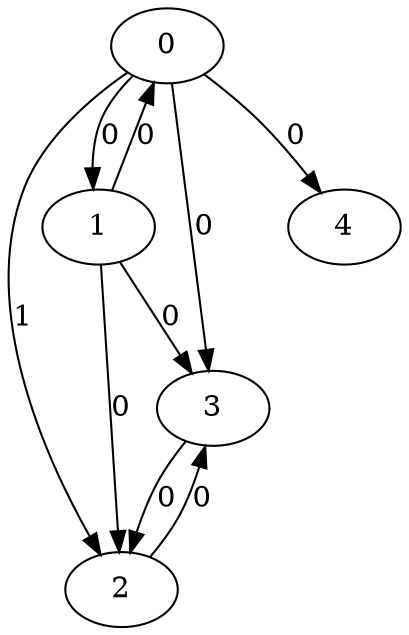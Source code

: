 // Source:1183 Canonical: -1 0 1 0 0 0 -1 0 0 -1 -1 -1 -1 0 -1 -1 -1 0 -1 -1 -1 -1 -1 -1 -1
digraph HRA_from_1183_graph_000 {
  0 -> 1 [label="0"];
  0 -> 2 [label="1"];
  0 -> 3 [label="0"];
  1 -> 0 [label="0"];
  1 -> 2 [label="0"];
  1 -> 3 [label="0"];
  2 -> 3 [label="0"];
  3 -> 2 [label="0"];
  0 -> 4 [label="0"];
}

// Source:1183 Canonical: -1 0 1 0 0 0 -1 0 0 -1 -1 -1 -1 0 -1 -1 -1 0 -1 -1 0 -1 -1 -1 -1
digraph HRA_from_1183_graph_001 {
  0 -> 1 [label="0"];
  0 -> 2 [label="1"];
  0 -> 3 [label="0"];
  1 -> 0 [label="0"];
  1 -> 2 [label="0"];
  1 -> 3 [label="0"];
  2 -> 3 [label="0"];
  3 -> 2 [label="0"];
  0 -> 4 [label="0"];
  4 -> 0 [label="0"];
}

// Source:1183 Canonical: -1 0 1 0 -1 0 -1 0 0 0 -1 -1 -1 0 -1 -1 -1 0 -1 -1 -1 -1 -1 -1 -1
digraph HRA_from_1183_graph_002 {
  0 -> 1 [label="0"];
  0 -> 2 [label="1"];
  0 -> 3 [label="0"];
  1 -> 0 [label="0"];
  1 -> 2 [label="0"];
  1 -> 3 [label="0"];
  2 -> 3 [label="0"];
  3 -> 2 [label="0"];
  1 -> 4 [label="0"];
}

// Source:1183 Canonical: -1 0 1 0 0 0 -1 0 0 0 -1 -1 -1 0 -1 -1 -1 0 -1 -1 -1 -1 -1 -1 -1
digraph HRA_from_1183_graph_003 {
  0 -> 1 [label="0"];
  0 -> 2 [label="1"];
  0 -> 3 [label="0"];
  1 -> 0 [label="0"];
  1 -> 2 [label="0"];
  1 -> 3 [label="0"];
  2 -> 3 [label="0"];
  3 -> 2 [label="0"];
  0 -> 4 [label="0"];
  1 -> 4 [label="0"];
}

// Source:1183 Canonical: -1 0 1 0 -1 0 -1 0 0 0 -1 -1 -1 0 -1 -1 -1 0 -1 -1 0 -1 -1 -1 -1
digraph HRA_from_1183_graph_004 {
  0 -> 1 [label="0"];
  0 -> 2 [label="1"];
  0 -> 3 [label="0"];
  1 -> 0 [label="0"];
  1 -> 2 [label="0"];
  1 -> 3 [label="0"];
  2 -> 3 [label="0"];
  3 -> 2 [label="0"];
  4 -> 0 [label="0"];
  1 -> 4 [label="0"];
}

// Source:1183 Canonical: -1 0 1 0 0 0 -1 0 0 0 -1 -1 -1 0 -1 -1 -1 0 -1 -1 0 -1 -1 -1 -1
digraph HRA_from_1183_graph_005 {
  0 -> 1 [label="0"];
  0 -> 2 [label="1"];
  0 -> 3 [label="0"];
  1 -> 0 [label="0"];
  1 -> 2 [label="0"];
  1 -> 3 [label="0"];
  2 -> 3 [label="0"];
  3 -> 2 [label="0"];
  0 -> 4 [label="0"];
  4 -> 0 [label="0"];
  1 -> 4 [label="0"];
}

// Source:1183 Canonical: -1 0 1 0 0 0 -1 0 0 -1 -1 -1 -1 0 -1 -1 -1 0 -1 -1 -1 0 -1 -1 -1
digraph HRA_from_1183_graph_006 {
  0 -> 1 [label="0"];
  0 -> 2 [label="1"];
  0 -> 3 [label="0"];
  1 -> 0 [label="0"];
  1 -> 2 [label="0"];
  1 -> 3 [label="0"];
  2 -> 3 [label="0"];
  3 -> 2 [label="0"];
  0 -> 4 [label="0"];
  4 -> 1 [label="0"];
}

// Source:1183 Canonical: -1 0 1 0 0 0 -1 0 0 -1 -1 -1 -1 0 -1 -1 -1 0 -1 -1 0 0 -1 -1 -1
digraph HRA_from_1183_graph_007 {
  0 -> 1 [label="0"];
  0 -> 2 [label="1"];
  0 -> 3 [label="0"];
  1 -> 0 [label="0"];
  1 -> 2 [label="0"];
  1 -> 3 [label="0"];
  2 -> 3 [label="0"];
  3 -> 2 [label="0"];
  0 -> 4 [label="0"];
  4 -> 0 [label="0"];
  4 -> 1 [label="0"];
}

// Source:1183 Canonical: -1 0 1 0 -1 0 -1 0 0 0 -1 -1 -1 0 -1 -1 -1 0 -1 -1 -1 0 -1 -1 -1
digraph HRA_from_1183_graph_008 {
  0 -> 1 [label="0"];
  0 -> 2 [label="1"];
  0 -> 3 [label="0"];
  1 -> 0 [label="0"];
  1 -> 2 [label="0"];
  1 -> 3 [label="0"];
  2 -> 3 [label="0"];
  3 -> 2 [label="0"];
  1 -> 4 [label="0"];
  4 -> 1 [label="0"];
}

// Source:1183 Canonical: -1 0 1 0 0 0 -1 0 0 0 -1 -1 -1 0 -1 -1 -1 0 -1 -1 -1 0 -1 -1 -1
digraph HRA_from_1183_graph_009 {
  0 -> 1 [label="0"];
  0 -> 2 [label="1"];
  0 -> 3 [label="0"];
  1 -> 0 [label="0"];
  1 -> 2 [label="0"];
  1 -> 3 [label="0"];
  2 -> 3 [label="0"];
  3 -> 2 [label="0"];
  0 -> 4 [label="0"];
  1 -> 4 [label="0"];
  4 -> 1 [label="0"];
}

// Source:1183 Canonical: -1 0 1 0 -1 0 -1 0 0 0 -1 -1 -1 0 -1 -1 -1 0 -1 -1 0 0 -1 -1 -1
digraph HRA_from_1183_graph_010 {
  0 -> 1 [label="0"];
  0 -> 2 [label="1"];
  0 -> 3 [label="0"];
  1 -> 0 [label="0"];
  1 -> 2 [label="0"];
  1 -> 3 [label="0"];
  2 -> 3 [label="0"];
  3 -> 2 [label="0"];
  4 -> 0 [label="0"];
  1 -> 4 [label="0"];
  4 -> 1 [label="0"];
}

// Source:1183 Canonical: -1 0 1 0 0 0 -1 0 0 0 -1 -1 -1 0 -1 -1 -1 0 -1 -1 0 0 -1 -1 -1
digraph HRA_from_1183_graph_011 {
  0 -> 1 [label="0"];
  0 -> 2 [label="1"];
  0 -> 3 [label="0"];
  1 -> 0 [label="0"];
  1 -> 2 [label="0"];
  1 -> 3 [label="0"];
  2 -> 3 [label="0"];
  3 -> 2 [label="0"];
  0 -> 4 [label="0"];
  4 -> 0 [label="0"];
  1 -> 4 [label="0"];
  4 -> 1 [label="0"];
}

// Source:1183 Canonical: -1 0 1 0 -1 0 -1 0 0 -1 -1 -1 -1 0 0 -1 -1 0 -1 -1 -1 -1 -1 -1 -1
digraph HRA_from_1183_graph_012 {
  0 -> 1 [label="0"];
  0 -> 2 [label="1"];
  0 -> 3 [label="0"];
  1 -> 0 [label="0"];
  1 -> 2 [label="0"];
  1 -> 3 [label="0"];
  2 -> 3 [label="0"];
  3 -> 2 [label="0"];
  2 -> 4 [label="0"];
}

// Source:1183 Canonical: -1 0 1 0 0 0 -1 0 0 -1 -1 -1 -1 0 0 -1 -1 0 -1 -1 -1 -1 -1 -1 -1
digraph HRA_from_1183_graph_013 {
  0 -> 1 [label="0"];
  0 -> 2 [label="1"];
  0 -> 3 [label="0"];
  1 -> 0 [label="0"];
  1 -> 2 [label="0"];
  1 -> 3 [label="0"];
  2 -> 3 [label="0"];
  3 -> 2 [label="0"];
  0 -> 4 [label="0"];
  2 -> 4 [label="0"];
}

// Source:1183 Canonical: -1 0 1 0 -1 0 -1 0 0 -1 -1 -1 -1 0 0 -1 -1 0 -1 -1 0 -1 -1 -1 -1
digraph HRA_from_1183_graph_014 {
  0 -> 1 [label="0"];
  0 -> 2 [label="1"];
  0 -> 3 [label="0"];
  1 -> 0 [label="0"];
  1 -> 2 [label="0"];
  1 -> 3 [label="0"];
  2 -> 3 [label="0"];
  3 -> 2 [label="0"];
  4 -> 0 [label="0"];
  2 -> 4 [label="0"];
}

// Source:1183 Canonical: -1 0 1 0 0 0 -1 0 0 -1 -1 -1 -1 0 0 -1 -1 0 -1 -1 0 -1 -1 -1 -1
digraph HRA_from_1183_graph_015 {
  0 -> 1 [label="0"];
  0 -> 2 [label="1"];
  0 -> 3 [label="0"];
  1 -> 0 [label="0"];
  1 -> 2 [label="0"];
  1 -> 3 [label="0"];
  2 -> 3 [label="0"];
  3 -> 2 [label="0"];
  0 -> 4 [label="0"];
  4 -> 0 [label="0"];
  2 -> 4 [label="0"];
}

// Source:1183 Canonical: -1 0 1 0 -1 0 -1 0 0 0 -1 -1 -1 0 0 -1 -1 0 -1 -1 -1 -1 -1 -1 -1
digraph HRA_from_1183_graph_016 {
  0 -> 1 [label="0"];
  0 -> 2 [label="1"];
  0 -> 3 [label="0"];
  1 -> 0 [label="0"];
  1 -> 2 [label="0"];
  1 -> 3 [label="0"];
  2 -> 3 [label="0"];
  3 -> 2 [label="0"];
  1 -> 4 [label="0"];
  2 -> 4 [label="0"];
}

// Source:1183 Canonical: -1 0 1 0 0 0 -1 0 0 0 -1 -1 -1 0 0 -1 -1 0 -1 -1 -1 -1 -1 -1 -1
digraph HRA_from_1183_graph_017 {
  0 -> 1 [label="0"];
  0 -> 2 [label="1"];
  0 -> 3 [label="0"];
  1 -> 0 [label="0"];
  1 -> 2 [label="0"];
  1 -> 3 [label="0"];
  2 -> 3 [label="0"];
  3 -> 2 [label="0"];
  0 -> 4 [label="0"];
  1 -> 4 [label="0"];
  2 -> 4 [label="0"];
}

// Source:1183 Canonical: -1 0 1 0 -1 0 -1 0 0 0 -1 -1 -1 0 0 -1 -1 0 -1 -1 0 -1 -1 -1 -1
digraph HRA_from_1183_graph_018 {
  0 -> 1 [label="0"];
  0 -> 2 [label="1"];
  0 -> 3 [label="0"];
  1 -> 0 [label="0"];
  1 -> 2 [label="0"];
  1 -> 3 [label="0"];
  2 -> 3 [label="0"];
  3 -> 2 [label="0"];
  4 -> 0 [label="0"];
  1 -> 4 [label="0"];
  2 -> 4 [label="0"];
}

// Source:1183 Canonical: -1 0 1 0 0 0 -1 0 0 0 -1 -1 -1 0 0 -1 -1 0 -1 -1 0 -1 -1 -1 -1
digraph HRA_from_1183_graph_019 {
  0 -> 1 [label="0"];
  0 -> 2 [label="1"];
  0 -> 3 [label="0"];
  1 -> 0 [label="0"];
  1 -> 2 [label="0"];
  1 -> 3 [label="0"];
  2 -> 3 [label="0"];
  3 -> 2 [label="0"];
  0 -> 4 [label="0"];
  4 -> 0 [label="0"];
  1 -> 4 [label="0"];
  2 -> 4 [label="0"];
}

// Source:1183 Canonical: -1 0 1 0 -1 0 -1 0 0 -1 -1 -1 -1 0 0 -1 -1 0 -1 -1 -1 0 -1 -1 -1
digraph HRA_from_1183_graph_020 {
  0 -> 1 [label="0"];
  0 -> 2 [label="1"];
  0 -> 3 [label="0"];
  1 -> 0 [label="0"];
  1 -> 2 [label="0"];
  1 -> 3 [label="0"];
  2 -> 3 [label="0"];
  3 -> 2 [label="0"];
  4 -> 1 [label="0"];
  2 -> 4 [label="0"];
}

// Source:1183 Canonical: -1 0 1 0 0 0 -1 0 0 -1 -1 -1 -1 0 0 -1 -1 0 -1 -1 -1 0 -1 -1 -1
digraph HRA_from_1183_graph_021 {
  0 -> 1 [label="0"];
  0 -> 2 [label="1"];
  0 -> 3 [label="0"];
  1 -> 0 [label="0"];
  1 -> 2 [label="0"];
  1 -> 3 [label="0"];
  2 -> 3 [label="0"];
  3 -> 2 [label="0"];
  0 -> 4 [label="0"];
  4 -> 1 [label="0"];
  2 -> 4 [label="0"];
}

// Source:1183 Canonical: -1 0 1 0 -1 0 -1 0 0 -1 -1 -1 -1 0 0 -1 -1 0 -1 -1 0 0 -1 -1 -1
digraph HRA_from_1183_graph_022 {
  0 -> 1 [label="0"];
  0 -> 2 [label="1"];
  0 -> 3 [label="0"];
  1 -> 0 [label="0"];
  1 -> 2 [label="0"];
  1 -> 3 [label="0"];
  2 -> 3 [label="0"];
  3 -> 2 [label="0"];
  4 -> 0 [label="0"];
  4 -> 1 [label="0"];
  2 -> 4 [label="0"];
}

// Source:1183 Canonical: -1 0 1 0 0 0 -1 0 0 -1 -1 -1 -1 0 0 -1 -1 0 -1 -1 0 0 -1 -1 -1
digraph HRA_from_1183_graph_023 {
  0 -> 1 [label="0"];
  0 -> 2 [label="1"];
  0 -> 3 [label="0"];
  1 -> 0 [label="0"];
  1 -> 2 [label="0"];
  1 -> 3 [label="0"];
  2 -> 3 [label="0"];
  3 -> 2 [label="0"];
  0 -> 4 [label="0"];
  4 -> 0 [label="0"];
  4 -> 1 [label="0"];
  2 -> 4 [label="0"];
}

// Source:1183 Canonical: -1 0 1 0 -1 0 -1 0 0 0 -1 -1 -1 0 0 -1 -1 0 -1 -1 -1 0 -1 -1 -1
digraph HRA_from_1183_graph_024 {
  0 -> 1 [label="0"];
  0 -> 2 [label="1"];
  0 -> 3 [label="0"];
  1 -> 0 [label="0"];
  1 -> 2 [label="0"];
  1 -> 3 [label="0"];
  2 -> 3 [label="0"];
  3 -> 2 [label="0"];
  1 -> 4 [label="0"];
  4 -> 1 [label="0"];
  2 -> 4 [label="0"];
}

// Source:1183 Canonical: -1 0 1 0 0 0 -1 0 0 0 -1 -1 -1 0 0 -1 -1 0 -1 -1 -1 0 -1 -1 -1
digraph HRA_from_1183_graph_025 {
  0 -> 1 [label="0"];
  0 -> 2 [label="1"];
  0 -> 3 [label="0"];
  1 -> 0 [label="0"];
  1 -> 2 [label="0"];
  1 -> 3 [label="0"];
  2 -> 3 [label="0"];
  3 -> 2 [label="0"];
  0 -> 4 [label="0"];
  1 -> 4 [label="0"];
  4 -> 1 [label="0"];
  2 -> 4 [label="0"];
}

// Source:1183 Canonical: -1 0 1 0 -1 0 -1 0 0 0 -1 -1 -1 0 0 -1 -1 0 -1 -1 0 0 -1 -1 -1
digraph HRA_from_1183_graph_026 {
  0 -> 1 [label="0"];
  0 -> 2 [label="1"];
  0 -> 3 [label="0"];
  1 -> 0 [label="0"];
  1 -> 2 [label="0"];
  1 -> 3 [label="0"];
  2 -> 3 [label="0"];
  3 -> 2 [label="0"];
  4 -> 0 [label="0"];
  1 -> 4 [label="0"];
  4 -> 1 [label="0"];
  2 -> 4 [label="0"];
}

// Source:1183 Canonical: -1 0 1 0 0 0 -1 0 0 0 -1 -1 -1 0 0 -1 -1 0 -1 -1 0 0 -1 -1 -1
digraph HRA_from_1183_graph_027 {
  0 -> 1 [label="0"];
  0 -> 2 [label="1"];
  0 -> 3 [label="0"];
  1 -> 0 [label="0"];
  1 -> 2 [label="0"];
  1 -> 3 [label="0"];
  2 -> 3 [label="0"];
  3 -> 2 [label="0"];
  0 -> 4 [label="0"];
  4 -> 0 [label="0"];
  1 -> 4 [label="0"];
  4 -> 1 [label="0"];
  2 -> 4 [label="0"];
}

// Source:1183 Canonical: -1 0 1 0 0 0 -1 0 0 -1 -1 -1 -1 0 -1 -1 -1 0 -1 -1 -1 -1 0 -1 -1
digraph HRA_from_1183_graph_028 {
  0 -> 1 [label="0"];
  0 -> 2 [label="1"];
  0 -> 3 [label="0"];
  1 -> 0 [label="0"];
  1 -> 2 [label="0"];
  1 -> 3 [label="0"];
  2 -> 3 [label="0"];
  3 -> 2 [label="0"];
  0 -> 4 [label="0"];
  4 -> 2 [label="0"];
}

// Source:1183 Canonical: -1 0 1 0 0 0 -1 0 0 -1 -1 -1 -1 0 -1 -1 -1 0 -1 -1 0 -1 0 -1 -1
digraph HRA_from_1183_graph_029 {
  0 -> 1 [label="0"];
  0 -> 2 [label="1"];
  0 -> 3 [label="0"];
  1 -> 0 [label="0"];
  1 -> 2 [label="0"];
  1 -> 3 [label="0"];
  2 -> 3 [label="0"];
  3 -> 2 [label="0"];
  0 -> 4 [label="0"];
  4 -> 0 [label="0"];
  4 -> 2 [label="0"];
}

// Source:1183 Canonical: -1 0 1 0 -1 0 -1 0 0 0 -1 -1 -1 0 -1 -1 -1 0 -1 -1 -1 -1 0 -1 -1
digraph HRA_from_1183_graph_030 {
  0 -> 1 [label="0"];
  0 -> 2 [label="1"];
  0 -> 3 [label="0"];
  1 -> 0 [label="0"];
  1 -> 2 [label="0"];
  1 -> 3 [label="0"];
  2 -> 3 [label="0"];
  3 -> 2 [label="0"];
  1 -> 4 [label="0"];
  4 -> 2 [label="0"];
}

// Source:1183 Canonical: -1 0 1 0 0 0 -1 0 0 0 -1 -1 -1 0 -1 -1 -1 0 -1 -1 -1 -1 0 -1 -1
digraph HRA_from_1183_graph_031 {
  0 -> 1 [label="0"];
  0 -> 2 [label="1"];
  0 -> 3 [label="0"];
  1 -> 0 [label="0"];
  1 -> 2 [label="0"];
  1 -> 3 [label="0"];
  2 -> 3 [label="0"];
  3 -> 2 [label="0"];
  0 -> 4 [label="0"];
  1 -> 4 [label="0"];
  4 -> 2 [label="0"];
}

// Source:1183 Canonical: -1 0 1 0 -1 0 -1 0 0 0 -1 -1 -1 0 -1 -1 -1 0 -1 -1 0 -1 0 -1 -1
digraph HRA_from_1183_graph_032 {
  0 -> 1 [label="0"];
  0 -> 2 [label="1"];
  0 -> 3 [label="0"];
  1 -> 0 [label="0"];
  1 -> 2 [label="0"];
  1 -> 3 [label="0"];
  2 -> 3 [label="0"];
  3 -> 2 [label="0"];
  4 -> 0 [label="0"];
  1 -> 4 [label="0"];
  4 -> 2 [label="0"];
}

// Source:1183 Canonical: -1 0 1 0 0 0 -1 0 0 0 -1 -1 -1 0 -1 -1 -1 0 -1 -1 0 -1 0 -1 -1
digraph HRA_from_1183_graph_033 {
  0 -> 1 [label="0"];
  0 -> 2 [label="1"];
  0 -> 3 [label="0"];
  1 -> 0 [label="0"];
  1 -> 2 [label="0"];
  1 -> 3 [label="0"];
  2 -> 3 [label="0"];
  3 -> 2 [label="0"];
  0 -> 4 [label="0"];
  4 -> 0 [label="0"];
  1 -> 4 [label="0"];
  4 -> 2 [label="0"];
}

// Source:1183 Canonical: -1 0 1 0 0 0 -1 0 0 -1 -1 -1 -1 0 -1 -1 -1 0 -1 -1 -1 0 0 -1 -1
digraph HRA_from_1183_graph_034 {
  0 -> 1 [label="0"];
  0 -> 2 [label="1"];
  0 -> 3 [label="0"];
  1 -> 0 [label="0"];
  1 -> 2 [label="0"];
  1 -> 3 [label="0"];
  2 -> 3 [label="0"];
  3 -> 2 [label="0"];
  0 -> 4 [label="0"];
  4 -> 1 [label="0"];
  4 -> 2 [label="0"];
}

// Source:1183 Canonical: -1 0 1 0 0 0 -1 0 0 -1 -1 -1 -1 0 -1 -1 -1 0 -1 -1 0 0 0 -1 -1
digraph HRA_from_1183_graph_035 {
  0 -> 1 [label="0"];
  0 -> 2 [label="1"];
  0 -> 3 [label="0"];
  1 -> 0 [label="0"];
  1 -> 2 [label="0"];
  1 -> 3 [label="0"];
  2 -> 3 [label="0"];
  3 -> 2 [label="0"];
  0 -> 4 [label="0"];
  4 -> 0 [label="0"];
  4 -> 1 [label="0"];
  4 -> 2 [label="0"];
}

// Source:1183 Canonical: -1 0 1 0 -1 0 -1 0 0 0 -1 -1 -1 0 -1 -1 -1 0 -1 -1 -1 0 0 -1 -1
digraph HRA_from_1183_graph_036 {
  0 -> 1 [label="0"];
  0 -> 2 [label="1"];
  0 -> 3 [label="0"];
  1 -> 0 [label="0"];
  1 -> 2 [label="0"];
  1 -> 3 [label="0"];
  2 -> 3 [label="0"];
  3 -> 2 [label="0"];
  1 -> 4 [label="0"];
  4 -> 1 [label="0"];
  4 -> 2 [label="0"];
}

// Source:1183 Canonical: -1 0 1 0 0 0 -1 0 0 0 -1 -1 -1 0 -1 -1 -1 0 -1 -1 -1 0 0 -1 -1
digraph HRA_from_1183_graph_037 {
  0 -> 1 [label="0"];
  0 -> 2 [label="1"];
  0 -> 3 [label="0"];
  1 -> 0 [label="0"];
  1 -> 2 [label="0"];
  1 -> 3 [label="0"];
  2 -> 3 [label="0"];
  3 -> 2 [label="0"];
  0 -> 4 [label="0"];
  1 -> 4 [label="0"];
  4 -> 1 [label="0"];
  4 -> 2 [label="0"];
}

// Source:1183 Canonical: -1 0 1 0 -1 0 -1 0 0 0 -1 -1 -1 0 -1 -1 -1 0 -1 -1 0 0 0 -1 -1
digraph HRA_from_1183_graph_038 {
  0 -> 1 [label="0"];
  0 -> 2 [label="1"];
  0 -> 3 [label="0"];
  1 -> 0 [label="0"];
  1 -> 2 [label="0"];
  1 -> 3 [label="0"];
  2 -> 3 [label="0"];
  3 -> 2 [label="0"];
  4 -> 0 [label="0"];
  1 -> 4 [label="0"];
  4 -> 1 [label="0"];
  4 -> 2 [label="0"];
}

// Source:1183 Canonical: -1 0 1 0 0 0 -1 0 0 0 -1 -1 -1 0 -1 -1 -1 0 -1 -1 0 0 0 -1 -1
digraph HRA_from_1183_graph_039 {
  0 -> 1 [label="0"];
  0 -> 2 [label="1"];
  0 -> 3 [label="0"];
  1 -> 0 [label="0"];
  1 -> 2 [label="0"];
  1 -> 3 [label="0"];
  2 -> 3 [label="0"];
  3 -> 2 [label="0"];
  0 -> 4 [label="0"];
  4 -> 0 [label="0"];
  1 -> 4 [label="0"];
  4 -> 1 [label="0"];
  4 -> 2 [label="0"];
}

// Source:1183 Canonical: -1 0 1 0 -1 0 -1 0 0 -1 -1 -1 -1 0 0 -1 -1 0 -1 -1 -1 -1 0 -1 -1
digraph HRA_from_1183_graph_040 {
  0 -> 1 [label="0"];
  0 -> 2 [label="1"];
  0 -> 3 [label="0"];
  1 -> 0 [label="0"];
  1 -> 2 [label="0"];
  1 -> 3 [label="0"];
  2 -> 3 [label="0"];
  3 -> 2 [label="0"];
  2 -> 4 [label="0"];
  4 -> 2 [label="0"];
}

// Source:1183 Canonical: -1 0 1 0 0 0 -1 0 0 -1 -1 -1 -1 0 0 -1 -1 0 -1 -1 -1 -1 0 -1 -1
digraph HRA_from_1183_graph_041 {
  0 -> 1 [label="0"];
  0 -> 2 [label="1"];
  0 -> 3 [label="0"];
  1 -> 0 [label="0"];
  1 -> 2 [label="0"];
  1 -> 3 [label="0"];
  2 -> 3 [label="0"];
  3 -> 2 [label="0"];
  0 -> 4 [label="0"];
  2 -> 4 [label="0"];
  4 -> 2 [label="0"];
}

// Source:1183 Canonical: -1 0 1 0 -1 0 -1 0 0 -1 -1 -1 -1 0 0 -1 -1 0 -1 -1 0 -1 0 -1 -1
digraph HRA_from_1183_graph_042 {
  0 -> 1 [label="0"];
  0 -> 2 [label="1"];
  0 -> 3 [label="0"];
  1 -> 0 [label="0"];
  1 -> 2 [label="0"];
  1 -> 3 [label="0"];
  2 -> 3 [label="0"];
  3 -> 2 [label="0"];
  4 -> 0 [label="0"];
  2 -> 4 [label="0"];
  4 -> 2 [label="0"];
}

// Source:1183 Canonical: -1 0 1 0 0 0 -1 0 0 -1 -1 -1 -1 0 0 -1 -1 0 -1 -1 0 -1 0 -1 -1
digraph HRA_from_1183_graph_043 {
  0 -> 1 [label="0"];
  0 -> 2 [label="1"];
  0 -> 3 [label="0"];
  1 -> 0 [label="0"];
  1 -> 2 [label="0"];
  1 -> 3 [label="0"];
  2 -> 3 [label="0"];
  3 -> 2 [label="0"];
  0 -> 4 [label="0"];
  4 -> 0 [label="0"];
  2 -> 4 [label="0"];
  4 -> 2 [label="0"];
}

// Source:1183 Canonical: -1 0 1 0 -1 0 -1 0 0 0 -1 -1 -1 0 0 -1 -1 0 -1 -1 -1 -1 0 -1 -1
digraph HRA_from_1183_graph_044 {
  0 -> 1 [label="0"];
  0 -> 2 [label="1"];
  0 -> 3 [label="0"];
  1 -> 0 [label="0"];
  1 -> 2 [label="0"];
  1 -> 3 [label="0"];
  2 -> 3 [label="0"];
  3 -> 2 [label="0"];
  1 -> 4 [label="0"];
  2 -> 4 [label="0"];
  4 -> 2 [label="0"];
}

// Source:1183 Canonical: -1 0 1 0 0 0 -1 0 0 0 -1 -1 -1 0 0 -1 -1 0 -1 -1 -1 -1 0 -1 -1
digraph HRA_from_1183_graph_045 {
  0 -> 1 [label="0"];
  0 -> 2 [label="1"];
  0 -> 3 [label="0"];
  1 -> 0 [label="0"];
  1 -> 2 [label="0"];
  1 -> 3 [label="0"];
  2 -> 3 [label="0"];
  3 -> 2 [label="0"];
  0 -> 4 [label="0"];
  1 -> 4 [label="0"];
  2 -> 4 [label="0"];
  4 -> 2 [label="0"];
}

// Source:1183 Canonical: -1 0 1 0 -1 0 -1 0 0 0 -1 -1 -1 0 0 -1 -1 0 -1 -1 0 -1 0 -1 -1
digraph HRA_from_1183_graph_046 {
  0 -> 1 [label="0"];
  0 -> 2 [label="1"];
  0 -> 3 [label="0"];
  1 -> 0 [label="0"];
  1 -> 2 [label="0"];
  1 -> 3 [label="0"];
  2 -> 3 [label="0"];
  3 -> 2 [label="0"];
  4 -> 0 [label="0"];
  1 -> 4 [label="0"];
  2 -> 4 [label="0"];
  4 -> 2 [label="0"];
}

// Source:1183 Canonical: -1 0 1 0 0 0 -1 0 0 0 -1 -1 -1 0 0 -1 -1 0 -1 -1 0 -1 0 -1 -1
digraph HRA_from_1183_graph_047 {
  0 -> 1 [label="0"];
  0 -> 2 [label="1"];
  0 -> 3 [label="0"];
  1 -> 0 [label="0"];
  1 -> 2 [label="0"];
  1 -> 3 [label="0"];
  2 -> 3 [label="0"];
  3 -> 2 [label="0"];
  0 -> 4 [label="0"];
  4 -> 0 [label="0"];
  1 -> 4 [label="0"];
  2 -> 4 [label="0"];
  4 -> 2 [label="0"];
}

// Source:1183 Canonical: -1 0 1 0 -1 0 -1 0 0 -1 -1 -1 -1 0 0 -1 -1 0 -1 -1 -1 0 0 -1 -1
digraph HRA_from_1183_graph_048 {
  0 -> 1 [label="0"];
  0 -> 2 [label="1"];
  0 -> 3 [label="0"];
  1 -> 0 [label="0"];
  1 -> 2 [label="0"];
  1 -> 3 [label="0"];
  2 -> 3 [label="0"];
  3 -> 2 [label="0"];
  4 -> 1 [label="0"];
  2 -> 4 [label="0"];
  4 -> 2 [label="0"];
}

// Source:1183 Canonical: -1 0 1 0 0 0 -1 0 0 -1 -1 -1 -1 0 0 -1 -1 0 -1 -1 -1 0 0 -1 -1
digraph HRA_from_1183_graph_049 {
  0 -> 1 [label="0"];
  0 -> 2 [label="1"];
  0 -> 3 [label="0"];
  1 -> 0 [label="0"];
  1 -> 2 [label="0"];
  1 -> 3 [label="0"];
  2 -> 3 [label="0"];
  3 -> 2 [label="0"];
  0 -> 4 [label="0"];
  4 -> 1 [label="0"];
  2 -> 4 [label="0"];
  4 -> 2 [label="0"];
}

// Source:1183 Canonical: -1 0 1 0 -1 0 -1 0 0 -1 -1 -1 -1 0 0 -1 -1 0 -1 -1 0 0 0 -1 -1
digraph HRA_from_1183_graph_050 {
  0 -> 1 [label="0"];
  0 -> 2 [label="1"];
  0 -> 3 [label="0"];
  1 -> 0 [label="0"];
  1 -> 2 [label="0"];
  1 -> 3 [label="0"];
  2 -> 3 [label="0"];
  3 -> 2 [label="0"];
  4 -> 0 [label="0"];
  4 -> 1 [label="0"];
  2 -> 4 [label="0"];
  4 -> 2 [label="0"];
}

// Source:1183 Canonical: -1 0 1 0 0 0 -1 0 0 -1 -1 -1 -1 0 0 -1 -1 0 -1 -1 0 0 0 -1 -1
digraph HRA_from_1183_graph_051 {
  0 -> 1 [label="0"];
  0 -> 2 [label="1"];
  0 -> 3 [label="0"];
  1 -> 0 [label="0"];
  1 -> 2 [label="0"];
  1 -> 3 [label="0"];
  2 -> 3 [label="0"];
  3 -> 2 [label="0"];
  0 -> 4 [label="0"];
  4 -> 0 [label="0"];
  4 -> 1 [label="0"];
  2 -> 4 [label="0"];
  4 -> 2 [label="0"];
}

// Source:1183 Canonical: -1 0 1 0 -1 0 -1 0 0 0 -1 -1 -1 0 0 -1 -1 0 -1 -1 -1 0 0 -1 -1
digraph HRA_from_1183_graph_052 {
  0 -> 1 [label="0"];
  0 -> 2 [label="1"];
  0 -> 3 [label="0"];
  1 -> 0 [label="0"];
  1 -> 2 [label="0"];
  1 -> 3 [label="0"];
  2 -> 3 [label="0"];
  3 -> 2 [label="0"];
  1 -> 4 [label="0"];
  4 -> 1 [label="0"];
  2 -> 4 [label="0"];
  4 -> 2 [label="0"];
}

// Source:1183 Canonical: -1 0 1 0 0 0 -1 0 0 0 -1 -1 -1 0 0 -1 -1 0 -1 -1 -1 0 0 -1 -1
digraph HRA_from_1183_graph_053 {
  0 -> 1 [label="0"];
  0 -> 2 [label="1"];
  0 -> 3 [label="0"];
  1 -> 0 [label="0"];
  1 -> 2 [label="0"];
  1 -> 3 [label="0"];
  2 -> 3 [label="0"];
  3 -> 2 [label="0"];
  0 -> 4 [label="0"];
  1 -> 4 [label="0"];
  4 -> 1 [label="0"];
  2 -> 4 [label="0"];
  4 -> 2 [label="0"];
}

// Source:1183 Canonical: -1 0 1 0 -1 0 -1 0 0 0 -1 -1 -1 0 0 -1 -1 0 -1 -1 0 0 0 -1 -1
digraph HRA_from_1183_graph_054 {
  0 -> 1 [label="0"];
  0 -> 2 [label="1"];
  0 -> 3 [label="0"];
  1 -> 0 [label="0"];
  1 -> 2 [label="0"];
  1 -> 3 [label="0"];
  2 -> 3 [label="0"];
  3 -> 2 [label="0"];
  4 -> 0 [label="0"];
  1 -> 4 [label="0"];
  4 -> 1 [label="0"];
  2 -> 4 [label="0"];
  4 -> 2 [label="0"];
}

// Source:1183 Canonical: -1 0 1 0 0 0 -1 0 0 0 -1 -1 -1 0 0 -1 -1 0 -1 -1 0 0 0 -1 -1
digraph HRA_from_1183_graph_055 {
  0 -> 1 [label="0"];
  0 -> 2 [label="1"];
  0 -> 3 [label="0"];
  1 -> 0 [label="0"];
  1 -> 2 [label="0"];
  1 -> 3 [label="0"];
  2 -> 3 [label="0"];
  3 -> 2 [label="0"];
  0 -> 4 [label="0"];
  4 -> 0 [label="0"];
  1 -> 4 [label="0"];
  4 -> 1 [label="0"];
  2 -> 4 [label="0"];
  4 -> 2 [label="0"];
}

// Source:1183 Canonical: -1 0 1 0 -1 0 -1 0 0 -1 -1 -1 -1 0 -1 -1 -1 0 -1 0 -1 -1 -1 -1 -1
digraph HRA_from_1183_graph_056 {
  0 -> 1 [label="0"];
  0 -> 2 [label="1"];
  0 -> 3 [label="0"];
  1 -> 0 [label="0"];
  1 -> 2 [label="0"];
  1 -> 3 [label="0"];
  2 -> 3 [label="0"];
  3 -> 2 [label="0"];
  3 -> 4 [label="0"];
}

// Source:1183 Canonical: -1 0 1 0 0 0 -1 0 0 -1 -1 -1 -1 0 -1 -1 -1 0 -1 0 -1 -1 -1 -1 -1
digraph HRA_from_1183_graph_057 {
  0 -> 1 [label="0"];
  0 -> 2 [label="1"];
  0 -> 3 [label="0"];
  1 -> 0 [label="0"];
  1 -> 2 [label="0"];
  1 -> 3 [label="0"];
  2 -> 3 [label="0"];
  3 -> 2 [label="0"];
  0 -> 4 [label="0"];
  3 -> 4 [label="0"];
}

// Source:1183 Canonical: -1 0 1 0 -1 0 -1 0 0 -1 -1 -1 -1 0 -1 -1 -1 0 -1 0 0 -1 -1 -1 -1
digraph HRA_from_1183_graph_058 {
  0 -> 1 [label="0"];
  0 -> 2 [label="1"];
  0 -> 3 [label="0"];
  1 -> 0 [label="0"];
  1 -> 2 [label="0"];
  1 -> 3 [label="0"];
  2 -> 3 [label="0"];
  3 -> 2 [label="0"];
  4 -> 0 [label="0"];
  3 -> 4 [label="0"];
}

// Source:1183 Canonical: -1 0 1 0 0 0 -1 0 0 -1 -1 -1 -1 0 -1 -1 -1 0 -1 0 0 -1 -1 -1 -1
digraph HRA_from_1183_graph_059 {
  0 -> 1 [label="0"];
  0 -> 2 [label="1"];
  0 -> 3 [label="0"];
  1 -> 0 [label="0"];
  1 -> 2 [label="0"];
  1 -> 3 [label="0"];
  2 -> 3 [label="0"];
  3 -> 2 [label="0"];
  0 -> 4 [label="0"];
  4 -> 0 [label="0"];
  3 -> 4 [label="0"];
}

// Source:1183 Canonical: -1 0 1 0 -1 0 -1 0 0 0 -1 -1 -1 0 -1 -1 -1 0 -1 0 -1 -1 -1 -1 -1
digraph HRA_from_1183_graph_060 {
  0 -> 1 [label="0"];
  0 -> 2 [label="1"];
  0 -> 3 [label="0"];
  1 -> 0 [label="0"];
  1 -> 2 [label="0"];
  1 -> 3 [label="0"];
  2 -> 3 [label="0"];
  3 -> 2 [label="0"];
  1 -> 4 [label="0"];
  3 -> 4 [label="0"];
}

// Source:1183 Canonical: -1 0 1 0 0 0 -1 0 0 0 -1 -1 -1 0 -1 -1 -1 0 -1 0 -1 -1 -1 -1 -1
digraph HRA_from_1183_graph_061 {
  0 -> 1 [label="0"];
  0 -> 2 [label="1"];
  0 -> 3 [label="0"];
  1 -> 0 [label="0"];
  1 -> 2 [label="0"];
  1 -> 3 [label="0"];
  2 -> 3 [label="0"];
  3 -> 2 [label="0"];
  0 -> 4 [label="0"];
  1 -> 4 [label="0"];
  3 -> 4 [label="0"];
}

// Source:1183 Canonical: -1 0 1 0 -1 0 -1 0 0 0 -1 -1 -1 0 -1 -1 -1 0 -1 0 0 -1 -1 -1 -1
digraph HRA_from_1183_graph_062 {
  0 -> 1 [label="0"];
  0 -> 2 [label="1"];
  0 -> 3 [label="0"];
  1 -> 0 [label="0"];
  1 -> 2 [label="0"];
  1 -> 3 [label="0"];
  2 -> 3 [label="0"];
  3 -> 2 [label="0"];
  4 -> 0 [label="0"];
  1 -> 4 [label="0"];
  3 -> 4 [label="0"];
}

// Source:1183 Canonical: -1 0 1 0 0 0 -1 0 0 0 -1 -1 -1 0 -1 -1 -1 0 -1 0 0 -1 -1 -1 -1
digraph HRA_from_1183_graph_063 {
  0 -> 1 [label="0"];
  0 -> 2 [label="1"];
  0 -> 3 [label="0"];
  1 -> 0 [label="0"];
  1 -> 2 [label="0"];
  1 -> 3 [label="0"];
  2 -> 3 [label="0"];
  3 -> 2 [label="0"];
  0 -> 4 [label="0"];
  4 -> 0 [label="0"];
  1 -> 4 [label="0"];
  3 -> 4 [label="0"];
}

// Source:1183 Canonical: -1 0 1 0 -1 0 -1 0 0 -1 -1 -1 -1 0 -1 -1 -1 0 -1 0 -1 0 -1 -1 -1
digraph HRA_from_1183_graph_064 {
  0 -> 1 [label="0"];
  0 -> 2 [label="1"];
  0 -> 3 [label="0"];
  1 -> 0 [label="0"];
  1 -> 2 [label="0"];
  1 -> 3 [label="0"];
  2 -> 3 [label="0"];
  3 -> 2 [label="0"];
  4 -> 1 [label="0"];
  3 -> 4 [label="0"];
}

// Source:1183 Canonical: -1 0 1 0 0 0 -1 0 0 -1 -1 -1 -1 0 -1 -1 -1 0 -1 0 -1 0 -1 -1 -1
digraph HRA_from_1183_graph_065 {
  0 -> 1 [label="0"];
  0 -> 2 [label="1"];
  0 -> 3 [label="0"];
  1 -> 0 [label="0"];
  1 -> 2 [label="0"];
  1 -> 3 [label="0"];
  2 -> 3 [label="0"];
  3 -> 2 [label="0"];
  0 -> 4 [label="0"];
  4 -> 1 [label="0"];
  3 -> 4 [label="0"];
}

// Source:1183 Canonical: -1 0 1 0 -1 0 -1 0 0 -1 -1 -1 -1 0 -1 -1 -1 0 -1 0 0 0 -1 -1 -1
digraph HRA_from_1183_graph_066 {
  0 -> 1 [label="0"];
  0 -> 2 [label="1"];
  0 -> 3 [label="0"];
  1 -> 0 [label="0"];
  1 -> 2 [label="0"];
  1 -> 3 [label="0"];
  2 -> 3 [label="0"];
  3 -> 2 [label="0"];
  4 -> 0 [label="0"];
  4 -> 1 [label="0"];
  3 -> 4 [label="0"];
}

// Source:1183 Canonical: -1 0 1 0 0 0 -1 0 0 -1 -1 -1 -1 0 -1 -1 -1 0 -1 0 0 0 -1 -1 -1
digraph HRA_from_1183_graph_067 {
  0 -> 1 [label="0"];
  0 -> 2 [label="1"];
  0 -> 3 [label="0"];
  1 -> 0 [label="0"];
  1 -> 2 [label="0"];
  1 -> 3 [label="0"];
  2 -> 3 [label="0"];
  3 -> 2 [label="0"];
  0 -> 4 [label="0"];
  4 -> 0 [label="0"];
  4 -> 1 [label="0"];
  3 -> 4 [label="0"];
}

// Source:1183 Canonical: -1 0 1 0 -1 0 -1 0 0 0 -1 -1 -1 0 -1 -1 -1 0 -1 0 -1 0 -1 -1 -1
digraph HRA_from_1183_graph_068 {
  0 -> 1 [label="0"];
  0 -> 2 [label="1"];
  0 -> 3 [label="0"];
  1 -> 0 [label="0"];
  1 -> 2 [label="0"];
  1 -> 3 [label="0"];
  2 -> 3 [label="0"];
  3 -> 2 [label="0"];
  1 -> 4 [label="0"];
  4 -> 1 [label="0"];
  3 -> 4 [label="0"];
}

// Source:1183 Canonical: -1 0 1 0 0 0 -1 0 0 0 -1 -1 -1 0 -1 -1 -1 0 -1 0 -1 0 -1 -1 -1
digraph HRA_from_1183_graph_069 {
  0 -> 1 [label="0"];
  0 -> 2 [label="1"];
  0 -> 3 [label="0"];
  1 -> 0 [label="0"];
  1 -> 2 [label="0"];
  1 -> 3 [label="0"];
  2 -> 3 [label="0"];
  3 -> 2 [label="0"];
  0 -> 4 [label="0"];
  1 -> 4 [label="0"];
  4 -> 1 [label="0"];
  3 -> 4 [label="0"];
}

// Source:1183 Canonical: -1 0 1 0 -1 0 -1 0 0 0 -1 -1 -1 0 -1 -1 -1 0 -1 0 0 0 -1 -1 -1
digraph HRA_from_1183_graph_070 {
  0 -> 1 [label="0"];
  0 -> 2 [label="1"];
  0 -> 3 [label="0"];
  1 -> 0 [label="0"];
  1 -> 2 [label="0"];
  1 -> 3 [label="0"];
  2 -> 3 [label="0"];
  3 -> 2 [label="0"];
  4 -> 0 [label="0"];
  1 -> 4 [label="0"];
  4 -> 1 [label="0"];
  3 -> 4 [label="0"];
}

// Source:1183 Canonical: -1 0 1 0 0 0 -1 0 0 0 -1 -1 -1 0 -1 -1 -1 0 -1 0 0 0 -1 -1 -1
digraph HRA_from_1183_graph_071 {
  0 -> 1 [label="0"];
  0 -> 2 [label="1"];
  0 -> 3 [label="0"];
  1 -> 0 [label="0"];
  1 -> 2 [label="0"];
  1 -> 3 [label="0"];
  2 -> 3 [label="0"];
  3 -> 2 [label="0"];
  0 -> 4 [label="0"];
  4 -> 0 [label="0"];
  1 -> 4 [label="0"];
  4 -> 1 [label="0"];
  3 -> 4 [label="0"];
}

// Source:1183 Canonical: -1 0 1 0 -1 0 -1 0 0 -1 -1 -1 -1 0 0 -1 -1 0 -1 0 -1 -1 -1 -1 -1
digraph HRA_from_1183_graph_072 {
  0 -> 1 [label="0"];
  0 -> 2 [label="1"];
  0 -> 3 [label="0"];
  1 -> 0 [label="0"];
  1 -> 2 [label="0"];
  1 -> 3 [label="0"];
  2 -> 3 [label="0"];
  3 -> 2 [label="0"];
  2 -> 4 [label="0"];
  3 -> 4 [label="0"];
}

// Source:1183 Canonical: -1 0 1 0 0 0 -1 0 0 -1 -1 -1 -1 0 0 -1 -1 0 -1 0 -1 -1 -1 -1 -1
digraph HRA_from_1183_graph_073 {
  0 -> 1 [label="0"];
  0 -> 2 [label="1"];
  0 -> 3 [label="0"];
  1 -> 0 [label="0"];
  1 -> 2 [label="0"];
  1 -> 3 [label="0"];
  2 -> 3 [label="0"];
  3 -> 2 [label="0"];
  0 -> 4 [label="0"];
  2 -> 4 [label="0"];
  3 -> 4 [label="0"];
}

// Source:1183 Canonical: -1 0 1 0 -1 0 -1 0 0 -1 -1 -1 -1 0 0 -1 -1 0 -1 0 0 -1 -1 -1 -1
digraph HRA_from_1183_graph_074 {
  0 -> 1 [label="0"];
  0 -> 2 [label="1"];
  0 -> 3 [label="0"];
  1 -> 0 [label="0"];
  1 -> 2 [label="0"];
  1 -> 3 [label="0"];
  2 -> 3 [label="0"];
  3 -> 2 [label="0"];
  4 -> 0 [label="0"];
  2 -> 4 [label="0"];
  3 -> 4 [label="0"];
}

// Source:1183 Canonical: -1 0 1 0 0 0 -1 0 0 -1 -1 -1 -1 0 0 -1 -1 0 -1 0 0 -1 -1 -1 -1
digraph HRA_from_1183_graph_075 {
  0 -> 1 [label="0"];
  0 -> 2 [label="1"];
  0 -> 3 [label="0"];
  1 -> 0 [label="0"];
  1 -> 2 [label="0"];
  1 -> 3 [label="0"];
  2 -> 3 [label="0"];
  3 -> 2 [label="0"];
  0 -> 4 [label="0"];
  4 -> 0 [label="0"];
  2 -> 4 [label="0"];
  3 -> 4 [label="0"];
}

// Source:1183 Canonical: -1 0 1 0 -1 0 -1 0 0 0 -1 -1 -1 0 0 -1 -1 0 -1 0 -1 -1 -1 -1 -1
digraph HRA_from_1183_graph_076 {
  0 -> 1 [label="0"];
  0 -> 2 [label="1"];
  0 -> 3 [label="0"];
  1 -> 0 [label="0"];
  1 -> 2 [label="0"];
  1 -> 3 [label="0"];
  2 -> 3 [label="0"];
  3 -> 2 [label="0"];
  1 -> 4 [label="0"];
  2 -> 4 [label="0"];
  3 -> 4 [label="0"];
}

// Source:1183 Canonical: -1 0 1 0 0 0 -1 0 0 0 -1 -1 -1 0 0 -1 -1 0 -1 0 -1 -1 -1 -1 -1
digraph HRA_from_1183_graph_077 {
  0 -> 1 [label="0"];
  0 -> 2 [label="1"];
  0 -> 3 [label="0"];
  1 -> 0 [label="0"];
  1 -> 2 [label="0"];
  1 -> 3 [label="0"];
  2 -> 3 [label="0"];
  3 -> 2 [label="0"];
  0 -> 4 [label="0"];
  1 -> 4 [label="0"];
  2 -> 4 [label="0"];
  3 -> 4 [label="0"];
}

// Source:1183 Canonical: -1 0 1 0 -1 0 -1 0 0 0 -1 -1 -1 0 0 -1 -1 0 -1 0 0 -1 -1 -1 -1
digraph HRA_from_1183_graph_078 {
  0 -> 1 [label="0"];
  0 -> 2 [label="1"];
  0 -> 3 [label="0"];
  1 -> 0 [label="0"];
  1 -> 2 [label="0"];
  1 -> 3 [label="0"];
  2 -> 3 [label="0"];
  3 -> 2 [label="0"];
  4 -> 0 [label="0"];
  1 -> 4 [label="0"];
  2 -> 4 [label="0"];
  3 -> 4 [label="0"];
}

// Source:1183 Canonical: -1 0 1 0 0 0 -1 0 0 0 -1 -1 -1 0 0 -1 -1 0 -1 0 0 -1 -1 -1 -1
digraph HRA_from_1183_graph_079 {
  0 -> 1 [label="0"];
  0 -> 2 [label="1"];
  0 -> 3 [label="0"];
  1 -> 0 [label="0"];
  1 -> 2 [label="0"];
  1 -> 3 [label="0"];
  2 -> 3 [label="0"];
  3 -> 2 [label="0"];
  0 -> 4 [label="0"];
  4 -> 0 [label="0"];
  1 -> 4 [label="0"];
  2 -> 4 [label="0"];
  3 -> 4 [label="0"];
}

// Source:1183 Canonical: -1 0 1 0 -1 0 -1 0 0 -1 -1 -1 -1 0 0 -1 -1 0 -1 0 -1 0 -1 -1 -1
digraph HRA_from_1183_graph_080 {
  0 -> 1 [label="0"];
  0 -> 2 [label="1"];
  0 -> 3 [label="0"];
  1 -> 0 [label="0"];
  1 -> 2 [label="0"];
  1 -> 3 [label="0"];
  2 -> 3 [label="0"];
  3 -> 2 [label="0"];
  4 -> 1 [label="0"];
  2 -> 4 [label="0"];
  3 -> 4 [label="0"];
}

// Source:1183 Canonical: -1 0 1 0 0 0 -1 0 0 -1 -1 -1 -1 0 0 -1 -1 0 -1 0 -1 0 -1 -1 -1
digraph HRA_from_1183_graph_081 {
  0 -> 1 [label="0"];
  0 -> 2 [label="1"];
  0 -> 3 [label="0"];
  1 -> 0 [label="0"];
  1 -> 2 [label="0"];
  1 -> 3 [label="0"];
  2 -> 3 [label="0"];
  3 -> 2 [label="0"];
  0 -> 4 [label="0"];
  4 -> 1 [label="0"];
  2 -> 4 [label="0"];
  3 -> 4 [label="0"];
}

// Source:1183 Canonical: -1 0 1 0 -1 0 -1 0 0 -1 -1 -1 -1 0 0 -1 -1 0 -1 0 0 0 -1 -1 -1
digraph HRA_from_1183_graph_082 {
  0 -> 1 [label="0"];
  0 -> 2 [label="1"];
  0 -> 3 [label="0"];
  1 -> 0 [label="0"];
  1 -> 2 [label="0"];
  1 -> 3 [label="0"];
  2 -> 3 [label="0"];
  3 -> 2 [label="0"];
  4 -> 0 [label="0"];
  4 -> 1 [label="0"];
  2 -> 4 [label="0"];
  3 -> 4 [label="0"];
}

// Source:1183 Canonical: -1 0 1 0 0 0 -1 0 0 -1 -1 -1 -1 0 0 -1 -1 0 -1 0 0 0 -1 -1 -1
digraph HRA_from_1183_graph_083 {
  0 -> 1 [label="0"];
  0 -> 2 [label="1"];
  0 -> 3 [label="0"];
  1 -> 0 [label="0"];
  1 -> 2 [label="0"];
  1 -> 3 [label="0"];
  2 -> 3 [label="0"];
  3 -> 2 [label="0"];
  0 -> 4 [label="0"];
  4 -> 0 [label="0"];
  4 -> 1 [label="0"];
  2 -> 4 [label="0"];
  3 -> 4 [label="0"];
}

// Source:1183 Canonical: -1 0 1 0 -1 0 -1 0 0 0 -1 -1 -1 0 0 -1 -1 0 -1 0 -1 0 -1 -1 -1
digraph HRA_from_1183_graph_084 {
  0 -> 1 [label="0"];
  0 -> 2 [label="1"];
  0 -> 3 [label="0"];
  1 -> 0 [label="0"];
  1 -> 2 [label="0"];
  1 -> 3 [label="0"];
  2 -> 3 [label="0"];
  3 -> 2 [label="0"];
  1 -> 4 [label="0"];
  4 -> 1 [label="0"];
  2 -> 4 [label="0"];
  3 -> 4 [label="0"];
}

// Source:1183 Canonical: -1 0 1 0 0 0 -1 0 0 0 -1 -1 -1 0 0 -1 -1 0 -1 0 -1 0 -1 -1 -1
digraph HRA_from_1183_graph_085 {
  0 -> 1 [label="0"];
  0 -> 2 [label="1"];
  0 -> 3 [label="0"];
  1 -> 0 [label="0"];
  1 -> 2 [label="0"];
  1 -> 3 [label="0"];
  2 -> 3 [label="0"];
  3 -> 2 [label="0"];
  0 -> 4 [label="0"];
  1 -> 4 [label="0"];
  4 -> 1 [label="0"];
  2 -> 4 [label="0"];
  3 -> 4 [label="0"];
}

// Source:1183 Canonical: -1 0 1 0 -1 0 -1 0 0 0 -1 -1 -1 0 0 -1 -1 0 -1 0 0 0 -1 -1 -1
digraph HRA_from_1183_graph_086 {
  0 -> 1 [label="0"];
  0 -> 2 [label="1"];
  0 -> 3 [label="0"];
  1 -> 0 [label="0"];
  1 -> 2 [label="0"];
  1 -> 3 [label="0"];
  2 -> 3 [label="0"];
  3 -> 2 [label="0"];
  4 -> 0 [label="0"];
  1 -> 4 [label="0"];
  4 -> 1 [label="0"];
  2 -> 4 [label="0"];
  3 -> 4 [label="0"];
}

// Source:1183 Canonical: -1 0 1 0 0 0 -1 0 0 0 -1 -1 -1 0 0 -1 -1 0 -1 0 0 0 -1 -1 -1
digraph HRA_from_1183_graph_087 {
  0 -> 1 [label="0"];
  0 -> 2 [label="1"];
  0 -> 3 [label="0"];
  1 -> 0 [label="0"];
  1 -> 2 [label="0"];
  1 -> 3 [label="0"];
  2 -> 3 [label="0"];
  3 -> 2 [label="0"];
  0 -> 4 [label="0"];
  4 -> 0 [label="0"];
  1 -> 4 [label="0"];
  4 -> 1 [label="0"];
  2 -> 4 [label="0"];
  3 -> 4 [label="0"];
}

// Source:1183 Canonical: -1 0 1 0 -1 0 -1 0 0 -1 -1 -1 -1 0 -1 -1 -1 0 -1 0 -1 -1 0 -1 -1
digraph HRA_from_1183_graph_088 {
  0 -> 1 [label="0"];
  0 -> 2 [label="1"];
  0 -> 3 [label="0"];
  1 -> 0 [label="0"];
  1 -> 2 [label="0"];
  1 -> 3 [label="0"];
  2 -> 3 [label="0"];
  3 -> 2 [label="0"];
  4 -> 2 [label="0"];
  3 -> 4 [label="0"];
}

// Source:1183 Canonical: -1 0 1 0 0 0 -1 0 0 -1 -1 -1 -1 0 -1 -1 -1 0 -1 0 -1 -1 0 -1 -1
digraph HRA_from_1183_graph_089 {
  0 -> 1 [label="0"];
  0 -> 2 [label="1"];
  0 -> 3 [label="0"];
  1 -> 0 [label="0"];
  1 -> 2 [label="0"];
  1 -> 3 [label="0"];
  2 -> 3 [label="0"];
  3 -> 2 [label="0"];
  0 -> 4 [label="0"];
  4 -> 2 [label="0"];
  3 -> 4 [label="0"];
}

// Source:1183 Canonical: -1 0 1 0 -1 0 -1 0 0 -1 -1 -1 -1 0 -1 -1 -1 0 -1 0 0 -1 0 -1 -1
digraph HRA_from_1183_graph_090 {
  0 -> 1 [label="0"];
  0 -> 2 [label="1"];
  0 -> 3 [label="0"];
  1 -> 0 [label="0"];
  1 -> 2 [label="0"];
  1 -> 3 [label="0"];
  2 -> 3 [label="0"];
  3 -> 2 [label="0"];
  4 -> 0 [label="0"];
  4 -> 2 [label="0"];
  3 -> 4 [label="0"];
}

// Source:1183 Canonical: -1 0 1 0 0 0 -1 0 0 -1 -1 -1 -1 0 -1 -1 -1 0 -1 0 0 -1 0 -1 -1
digraph HRA_from_1183_graph_091 {
  0 -> 1 [label="0"];
  0 -> 2 [label="1"];
  0 -> 3 [label="0"];
  1 -> 0 [label="0"];
  1 -> 2 [label="0"];
  1 -> 3 [label="0"];
  2 -> 3 [label="0"];
  3 -> 2 [label="0"];
  0 -> 4 [label="0"];
  4 -> 0 [label="0"];
  4 -> 2 [label="0"];
  3 -> 4 [label="0"];
}

// Source:1183 Canonical: -1 0 1 0 -1 0 -1 0 0 0 -1 -1 -1 0 -1 -1 -1 0 -1 0 -1 -1 0 -1 -1
digraph HRA_from_1183_graph_092 {
  0 -> 1 [label="0"];
  0 -> 2 [label="1"];
  0 -> 3 [label="0"];
  1 -> 0 [label="0"];
  1 -> 2 [label="0"];
  1 -> 3 [label="0"];
  2 -> 3 [label="0"];
  3 -> 2 [label="0"];
  1 -> 4 [label="0"];
  4 -> 2 [label="0"];
  3 -> 4 [label="0"];
}

// Source:1183 Canonical: -1 0 1 0 0 0 -1 0 0 0 -1 -1 -1 0 -1 -1 -1 0 -1 0 -1 -1 0 -1 -1
digraph HRA_from_1183_graph_093 {
  0 -> 1 [label="0"];
  0 -> 2 [label="1"];
  0 -> 3 [label="0"];
  1 -> 0 [label="0"];
  1 -> 2 [label="0"];
  1 -> 3 [label="0"];
  2 -> 3 [label="0"];
  3 -> 2 [label="0"];
  0 -> 4 [label="0"];
  1 -> 4 [label="0"];
  4 -> 2 [label="0"];
  3 -> 4 [label="0"];
}

// Source:1183 Canonical: -1 0 1 0 -1 0 -1 0 0 0 -1 -1 -1 0 -1 -1 -1 0 -1 0 0 -1 0 -1 -1
digraph HRA_from_1183_graph_094 {
  0 -> 1 [label="0"];
  0 -> 2 [label="1"];
  0 -> 3 [label="0"];
  1 -> 0 [label="0"];
  1 -> 2 [label="0"];
  1 -> 3 [label="0"];
  2 -> 3 [label="0"];
  3 -> 2 [label="0"];
  4 -> 0 [label="0"];
  1 -> 4 [label="0"];
  4 -> 2 [label="0"];
  3 -> 4 [label="0"];
}

// Source:1183 Canonical: -1 0 1 0 0 0 -1 0 0 0 -1 -1 -1 0 -1 -1 -1 0 -1 0 0 -1 0 -1 -1
digraph HRA_from_1183_graph_095 {
  0 -> 1 [label="0"];
  0 -> 2 [label="1"];
  0 -> 3 [label="0"];
  1 -> 0 [label="0"];
  1 -> 2 [label="0"];
  1 -> 3 [label="0"];
  2 -> 3 [label="0"];
  3 -> 2 [label="0"];
  0 -> 4 [label="0"];
  4 -> 0 [label="0"];
  1 -> 4 [label="0"];
  4 -> 2 [label="0"];
  3 -> 4 [label="0"];
}

// Source:1183 Canonical: -1 0 1 0 -1 0 -1 0 0 -1 -1 -1 -1 0 -1 -1 -1 0 -1 0 -1 0 0 -1 -1
digraph HRA_from_1183_graph_096 {
  0 -> 1 [label="0"];
  0 -> 2 [label="1"];
  0 -> 3 [label="0"];
  1 -> 0 [label="0"];
  1 -> 2 [label="0"];
  1 -> 3 [label="0"];
  2 -> 3 [label="0"];
  3 -> 2 [label="0"];
  4 -> 1 [label="0"];
  4 -> 2 [label="0"];
  3 -> 4 [label="0"];
}

// Source:1183 Canonical: -1 0 1 0 0 0 -1 0 0 -1 -1 -1 -1 0 -1 -1 -1 0 -1 0 -1 0 0 -1 -1
digraph HRA_from_1183_graph_097 {
  0 -> 1 [label="0"];
  0 -> 2 [label="1"];
  0 -> 3 [label="0"];
  1 -> 0 [label="0"];
  1 -> 2 [label="0"];
  1 -> 3 [label="0"];
  2 -> 3 [label="0"];
  3 -> 2 [label="0"];
  0 -> 4 [label="0"];
  4 -> 1 [label="0"];
  4 -> 2 [label="0"];
  3 -> 4 [label="0"];
}

// Source:1183 Canonical: -1 0 1 0 -1 0 -1 0 0 -1 -1 -1 -1 0 -1 -1 -1 0 -1 0 0 0 0 -1 -1
digraph HRA_from_1183_graph_098 {
  0 -> 1 [label="0"];
  0 -> 2 [label="1"];
  0 -> 3 [label="0"];
  1 -> 0 [label="0"];
  1 -> 2 [label="0"];
  1 -> 3 [label="0"];
  2 -> 3 [label="0"];
  3 -> 2 [label="0"];
  4 -> 0 [label="0"];
  4 -> 1 [label="0"];
  4 -> 2 [label="0"];
  3 -> 4 [label="0"];
}

// Source:1183 Canonical: -1 0 1 0 0 0 -1 0 0 -1 -1 -1 -1 0 -1 -1 -1 0 -1 0 0 0 0 -1 -1
digraph HRA_from_1183_graph_099 {
  0 -> 1 [label="0"];
  0 -> 2 [label="1"];
  0 -> 3 [label="0"];
  1 -> 0 [label="0"];
  1 -> 2 [label="0"];
  1 -> 3 [label="0"];
  2 -> 3 [label="0"];
  3 -> 2 [label="0"];
  0 -> 4 [label="0"];
  4 -> 0 [label="0"];
  4 -> 1 [label="0"];
  4 -> 2 [label="0"];
  3 -> 4 [label="0"];
}

// Source:1183 Canonical: -1 0 1 0 -1 0 -1 0 0 0 -1 -1 -1 0 -1 -1 -1 0 -1 0 -1 0 0 -1 -1
digraph HRA_from_1183_graph_100 {
  0 -> 1 [label="0"];
  0 -> 2 [label="1"];
  0 -> 3 [label="0"];
  1 -> 0 [label="0"];
  1 -> 2 [label="0"];
  1 -> 3 [label="0"];
  2 -> 3 [label="0"];
  3 -> 2 [label="0"];
  1 -> 4 [label="0"];
  4 -> 1 [label="0"];
  4 -> 2 [label="0"];
  3 -> 4 [label="0"];
}

// Source:1183 Canonical: -1 0 1 0 0 0 -1 0 0 0 -1 -1 -1 0 -1 -1 -1 0 -1 0 -1 0 0 -1 -1
digraph HRA_from_1183_graph_101 {
  0 -> 1 [label="0"];
  0 -> 2 [label="1"];
  0 -> 3 [label="0"];
  1 -> 0 [label="0"];
  1 -> 2 [label="0"];
  1 -> 3 [label="0"];
  2 -> 3 [label="0"];
  3 -> 2 [label="0"];
  0 -> 4 [label="0"];
  1 -> 4 [label="0"];
  4 -> 1 [label="0"];
  4 -> 2 [label="0"];
  3 -> 4 [label="0"];
}

// Source:1183 Canonical: -1 0 1 0 -1 0 -1 0 0 0 -1 -1 -1 0 -1 -1 -1 0 -1 0 0 0 0 -1 -1
digraph HRA_from_1183_graph_102 {
  0 -> 1 [label="0"];
  0 -> 2 [label="1"];
  0 -> 3 [label="0"];
  1 -> 0 [label="0"];
  1 -> 2 [label="0"];
  1 -> 3 [label="0"];
  2 -> 3 [label="0"];
  3 -> 2 [label="0"];
  4 -> 0 [label="0"];
  1 -> 4 [label="0"];
  4 -> 1 [label="0"];
  4 -> 2 [label="0"];
  3 -> 4 [label="0"];
}

// Source:1183 Canonical: -1 0 1 0 0 0 -1 0 0 0 -1 -1 -1 0 -1 -1 -1 0 -1 0 0 0 0 -1 -1
digraph HRA_from_1183_graph_103 {
  0 -> 1 [label="0"];
  0 -> 2 [label="1"];
  0 -> 3 [label="0"];
  1 -> 0 [label="0"];
  1 -> 2 [label="0"];
  1 -> 3 [label="0"];
  2 -> 3 [label="0"];
  3 -> 2 [label="0"];
  0 -> 4 [label="0"];
  4 -> 0 [label="0"];
  1 -> 4 [label="0"];
  4 -> 1 [label="0"];
  4 -> 2 [label="0"];
  3 -> 4 [label="0"];
}

// Source:1183 Canonical: -1 0 1 0 -1 0 -1 0 0 -1 -1 -1 -1 0 0 -1 -1 0 -1 0 -1 -1 0 -1 -1
digraph HRA_from_1183_graph_104 {
  0 -> 1 [label="0"];
  0 -> 2 [label="1"];
  0 -> 3 [label="0"];
  1 -> 0 [label="0"];
  1 -> 2 [label="0"];
  1 -> 3 [label="0"];
  2 -> 3 [label="0"];
  3 -> 2 [label="0"];
  2 -> 4 [label="0"];
  4 -> 2 [label="0"];
  3 -> 4 [label="0"];
}

// Source:1183 Canonical: -1 0 1 0 0 0 -1 0 0 -1 -1 -1 -1 0 0 -1 -1 0 -1 0 -1 -1 0 -1 -1
digraph HRA_from_1183_graph_105 {
  0 -> 1 [label="0"];
  0 -> 2 [label="1"];
  0 -> 3 [label="0"];
  1 -> 0 [label="0"];
  1 -> 2 [label="0"];
  1 -> 3 [label="0"];
  2 -> 3 [label="0"];
  3 -> 2 [label="0"];
  0 -> 4 [label="0"];
  2 -> 4 [label="0"];
  4 -> 2 [label="0"];
  3 -> 4 [label="0"];
}

// Source:1183 Canonical: -1 0 1 0 -1 0 -1 0 0 -1 -1 -1 -1 0 0 -1 -1 0 -1 0 0 -1 0 -1 -1
digraph HRA_from_1183_graph_106 {
  0 -> 1 [label="0"];
  0 -> 2 [label="1"];
  0 -> 3 [label="0"];
  1 -> 0 [label="0"];
  1 -> 2 [label="0"];
  1 -> 3 [label="0"];
  2 -> 3 [label="0"];
  3 -> 2 [label="0"];
  4 -> 0 [label="0"];
  2 -> 4 [label="0"];
  4 -> 2 [label="0"];
  3 -> 4 [label="0"];
}

// Source:1183 Canonical: -1 0 1 0 0 0 -1 0 0 -1 -1 -1 -1 0 0 -1 -1 0 -1 0 0 -1 0 -1 -1
digraph HRA_from_1183_graph_107 {
  0 -> 1 [label="0"];
  0 -> 2 [label="1"];
  0 -> 3 [label="0"];
  1 -> 0 [label="0"];
  1 -> 2 [label="0"];
  1 -> 3 [label="0"];
  2 -> 3 [label="0"];
  3 -> 2 [label="0"];
  0 -> 4 [label="0"];
  4 -> 0 [label="0"];
  2 -> 4 [label="0"];
  4 -> 2 [label="0"];
  3 -> 4 [label="0"];
}

// Source:1183 Canonical: -1 0 1 0 -1 0 -1 0 0 0 -1 -1 -1 0 0 -1 -1 0 -1 0 -1 -1 0 -1 -1
digraph HRA_from_1183_graph_108 {
  0 -> 1 [label="0"];
  0 -> 2 [label="1"];
  0 -> 3 [label="0"];
  1 -> 0 [label="0"];
  1 -> 2 [label="0"];
  1 -> 3 [label="0"];
  2 -> 3 [label="0"];
  3 -> 2 [label="0"];
  1 -> 4 [label="0"];
  2 -> 4 [label="0"];
  4 -> 2 [label="0"];
  3 -> 4 [label="0"];
}

// Source:1183 Canonical: -1 0 1 0 0 0 -1 0 0 0 -1 -1 -1 0 0 -1 -1 0 -1 0 -1 -1 0 -1 -1
digraph HRA_from_1183_graph_109 {
  0 -> 1 [label="0"];
  0 -> 2 [label="1"];
  0 -> 3 [label="0"];
  1 -> 0 [label="0"];
  1 -> 2 [label="0"];
  1 -> 3 [label="0"];
  2 -> 3 [label="0"];
  3 -> 2 [label="0"];
  0 -> 4 [label="0"];
  1 -> 4 [label="0"];
  2 -> 4 [label="0"];
  4 -> 2 [label="0"];
  3 -> 4 [label="0"];
}

// Source:1183 Canonical: -1 0 1 0 -1 0 -1 0 0 0 -1 -1 -1 0 0 -1 -1 0 -1 0 0 -1 0 -1 -1
digraph HRA_from_1183_graph_110 {
  0 -> 1 [label="0"];
  0 -> 2 [label="1"];
  0 -> 3 [label="0"];
  1 -> 0 [label="0"];
  1 -> 2 [label="0"];
  1 -> 3 [label="0"];
  2 -> 3 [label="0"];
  3 -> 2 [label="0"];
  4 -> 0 [label="0"];
  1 -> 4 [label="0"];
  2 -> 4 [label="0"];
  4 -> 2 [label="0"];
  3 -> 4 [label="0"];
}

// Source:1183 Canonical: -1 0 1 0 0 0 -1 0 0 0 -1 -1 -1 0 0 -1 -1 0 -1 0 0 -1 0 -1 -1
digraph HRA_from_1183_graph_111 {
  0 -> 1 [label="0"];
  0 -> 2 [label="1"];
  0 -> 3 [label="0"];
  1 -> 0 [label="0"];
  1 -> 2 [label="0"];
  1 -> 3 [label="0"];
  2 -> 3 [label="0"];
  3 -> 2 [label="0"];
  0 -> 4 [label="0"];
  4 -> 0 [label="0"];
  1 -> 4 [label="0"];
  2 -> 4 [label="0"];
  4 -> 2 [label="0"];
  3 -> 4 [label="0"];
}

// Source:1183 Canonical: -1 0 1 0 -1 0 -1 0 0 -1 -1 -1 -1 0 0 -1 -1 0 -1 0 -1 0 0 -1 -1
digraph HRA_from_1183_graph_112 {
  0 -> 1 [label="0"];
  0 -> 2 [label="1"];
  0 -> 3 [label="0"];
  1 -> 0 [label="0"];
  1 -> 2 [label="0"];
  1 -> 3 [label="0"];
  2 -> 3 [label="0"];
  3 -> 2 [label="0"];
  4 -> 1 [label="0"];
  2 -> 4 [label="0"];
  4 -> 2 [label="0"];
  3 -> 4 [label="0"];
}

// Source:1183 Canonical: -1 0 1 0 0 0 -1 0 0 -1 -1 -1 -1 0 0 -1 -1 0 -1 0 -1 0 0 -1 -1
digraph HRA_from_1183_graph_113 {
  0 -> 1 [label="0"];
  0 -> 2 [label="1"];
  0 -> 3 [label="0"];
  1 -> 0 [label="0"];
  1 -> 2 [label="0"];
  1 -> 3 [label="0"];
  2 -> 3 [label="0"];
  3 -> 2 [label="0"];
  0 -> 4 [label="0"];
  4 -> 1 [label="0"];
  2 -> 4 [label="0"];
  4 -> 2 [label="0"];
  3 -> 4 [label="0"];
}

// Source:1183 Canonical: -1 0 1 0 -1 0 -1 0 0 -1 -1 -1 -1 0 0 -1 -1 0 -1 0 0 0 0 -1 -1
digraph HRA_from_1183_graph_114 {
  0 -> 1 [label="0"];
  0 -> 2 [label="1"];
  0 -> 3 [label="0"];
  1 -> 0 [label="0"];
  1 -> 2 [label="0"];
  1 -> 3 [label="0"];
  2 -> 3 [label="0"];
  3 -> 2 [label="0"];
  4 -> 0 [label="0"];
  4 -> 1 [label="0"];
  2 -> 4 [label="0"];
  4 -> 2 [label="0"];
  3 -> 4 [label="0"];
}

// Source:1183 Canonical: -1 0 1 0 0 0 -1 0 0 -1 -1 -1 -1 0 0 -1 -1 0 -1 0 0 0 0 -1 -1
digraph HRA_from_1183_graph_115 {
  0 -> 1 [label="0"];
  0 -> 2 [label="1"];
  0 -> 3 [label="0"];
  1 -> 0 [label="0"];
  1 -> 2 [label="0"];
  1 -> 3 [label="0"];
  2 -> 3 [label="0"];
  3 -> 2 [label="0"];
  0 -> 4 [label="0"];
  4 -> 0 [label="0"];
  4 -> 1 [label="0"];
  2 -> 4 [label="0"];
  4 -> 2 [label="0"];
  3 -> 4 [label="0"];
}

// Source:1183 Canonical: -1 0 1 0 -1 0 -1 0 0 0 -1 -1 -1 0 0 -1 -1 0 -1 0 -1 0 0 -1 -1
digraph HRA_from_1183_graph_116 {
  0 -> 1 [label="0"];
  0 -> 2 [label="1"];
  0 -> 3 [label="0"];
  1 -> 0 [label="0"];
  1 -> 2 [label="0"];
  1 -> 3 [label="0"];
  2 -> 3 [label="0"];
  3 -> 2 [label="0"];
  1 -> 4 [label="0"];
  4 -> 1 [label="0"];
  2 -> 4 [label="0"];
  4 -> 2 [label="0"];
  3 -> 4 [label="0"];
}

// Source:1183 Canonical: -1 0 1 0 0 0 -1 0 0 0 -1 -1 -1 0 0 -1 -1 0 -1 0 -1 0 0 -1 -1
digraph HRA_from_1183_graph_117 {
  0 -> 1 [label="0"];
  0 -> 2 [label="1"];
  0 -> 3 [label="0"];
  1 -> 0 [label="0"];
  1 -> 2 [label="0"];
  1 -> 3 [label="0"];
  2 -> 3 [label="0"];
  3 -> 2 [label="0"];
  0 -> 4 [label="0"];
  1 -> 4 [label="0"];
  4 -> 1 [label="0"];
  2 -> 4 [label="0"];
  4 -> 2 [label="0"];
  3 -> 4 [label="0"];
}

// Source:1183 Canonical: -1 0 1 0 -1 0 -1 0 0 0 -1 -1 -1 0 0 -1 -1 0 -1 0 0 0 0 -1 -1
digraph HRA_from_1183_graph_118 {
  0 -> 1 [label="0"];
  0 -> 2 [label="1"];
  0 -> 3 [label="0"];
  1 -> 0 [label="0"];
  1 -> 2 [label="0"];
  1 -> 3 [label="0"];
  2 -> 3 [label="0"];
  3 -> 2 [label="0"];
  4 -> 0 [label="0"];
  1 -> 4 [label="0"];
  4 -> 1 [label="0"];
  2 -> 4 [label="0"];
  4 -> 2 [label="0"];
  3 -> 4 [label="0"];
}

// Source:1183 Canonical: -1 0 1 0 0 0 -1 0 0 0 -1 -1 -1 0 0 -1 -1 0 -1 0 0 0 0 -1 -1
digraph HRA_from_1183_graph_119 {
  0 -> 1 [label="0"];
  0 -> 2 [label="1"];
  0 -> 3 [label="0"];
  1 -> 0 [label="0"];
  1 -> 2 [label="0"];
  1 -> 3 [label="0"];
  2 -> 3 [label="0"];
  3 -> 2 [label="0"];
  0 -> 4 [label="0"];
  4 -> 0 [label="0"];
  1 -> 4 [label="0"];
  4 -> 1 [label="0"];
  2 -> 4 [label="0"];
  4 -> 2 [label="0"];
  3 -> 4 [label="0"];
}

// Source:1183 Canonical: -1 0 1 0 0 0 -1 0 0 -1 -1 -1 -1 0 -1 -1 -1 0 -1 -1 -1 -1 -1 0 -1
digraph HRA_from_1183_graph_120 {
  0 -> 1 [label="0"];
  0 -> 2 [label="1"];
  0 -> 3 [label="0"];
  1 -> 0 [label="0"];
  1 -> 2 [label="0"];
  1 -> 3 [label="0"];
  2 -> 3 [label="0"];
  3 -> 2 [label="0"];
  0 -> 4 [label="0"];
  4 -> 3 [label="0"];
}

// Source:1183 Canonical: -1 0 1 0 0 0 -1 0 0 -1 -1 -1 -1 0 -1 -1 -1 0 -1 -1 0 -1 -1 0 -1
digraph HRA_from_1183_graph_121 {
  0 -> 1 [label="0"];
  0 -> 2 [label="1"];
  0 -> 3 [label="0"];
  1 -> 0 [label="0"];
  1 -> 2 [label="0"];
  1 -> 3 [label="0"];
  2 -> 3 [label="0"];
  3 -> 2 [label="0"];
  0 -> 4 [label="0"];
  4 -> 0 [label="0"];
  4 -> 3 [label="0"];
}

// Source:1183 Canonical: -1 0 1 0 -1 0 -1 0 0 0 -1 -1 -1 0 -1 -1 -1 0 -1 -1 -1 -1 -1 0 -1
digraph HRA_from_1183_graph_122 {
  0 -> 1 [label="0"];
  0 -> 2 [label="1"];
  0 -> 3 [label="0"];
  1 -> 0 [label="0"];
  1 -> 2 [label="0"];
  1 -> 3 [label="0"];
  2 -> 3 [label="0"];
  3 -> 2 [label="0"];
  1 -> 4 [label="0"];
  4 -> 3 [label="0"];
}

// Source:1183 Canonical: -1 0 1 0 0 0 -1 0 0 0 -1 -1 -1 0 -1 -1 -1 0 -1 -1 -1 -1 -1 0 -1
digraph HRA_from_1183_graph_123 {
  0 -> 1 [label="0"];
  0 -> 2 [label="1"];
  0 -> 3 [label="0"];
  1 -> 0 [label="0"];
  1 -> 2 [label="0"];
  1 -> 3 [label="0"];
  2 -> 3 [label="0"];
  3 -> 2 [label="0"];
  0 -> 4 [label="0"];
  1 -> 4 [label="0"];
  4 -> 3 [label="0"];
}

// Source:1183 Canonical: -1 0 1 0 -1 0 -1 0 0 0 -1 -1 -1 0 -1 -1 -1 0 -1 -1 0 -1 -1 0 -1
digraph HRA_from_1183_graph_124 {
  0 -> 1 [label="0"];
  0 -> 2 [label="1"];
  0 -> 3 [label="0"];
  1 -> 0 [label="0"];
  1 -> 2 [label="0"];
  1 -> 3 [label="0"];
  2 -> 3 [label="0"];
  3 -> 2 [label="0"];
  4 -> 0 [label="0"];
  1 -> 4 [label="0"];
  4 -> 3 [label="0"];
}

// Source:1183 Canonical: -1 0 1 0 0 0 -1 0 0 0 -1 -1 -1 0 -1 -1 -1 0 -1 -1 0 -1 -1 0 -1
digraph HRA_from_1183_graph_125 {
  0 -> 1 [label="0"];
  0 -> 2 [label="1"];
  0 -> 3 [label="0"];
  1 -> 0 [label="0"];
  1 -> 2 [label="0"];
  1 -> 3 [label="0"];
  2 -> 3 [label="0"];
  3 -> 2 [label="0"];
  0 -> 4 [label="0"];
  4 -> 0 [label="0"];
  1 -> 4 [label="0"];
  4 -> 3 [label="0"];
}

// Source:1183 Canonical: -1 0 1 0 0 0 -1 0 0 -1 -1 -1 -1 0 -1 -1 -1 0 -1 -1 -1 0 -1 0 -1
digraph HRA_from_1183_graph_126 {
  0 -> 1 [label="0"];
  0 -> 2 [label="1"];
  0 -> 3 [label="0"];
  1 -> 0 [label="0"];
  1 -> 2 [label="0"];
  1 -> 3 [label="0"];
  2 -> 3 [label="0"];
  3 -> 2 [label="0"];
  0 -> 4 [label="0"];
  4 -> 1 [label="0"];
  4 -> 3 [label="0"];
}

// Source:1183 Canonical: -1 0 1 0 0 0 -1 0 0 -1 -1 -1 -1 0 -1 -1 -1 0 -1 -1 0 0 -1 0 -1
digraph HRA_from_1183_graph_127 {
  0 -> 1 [label="0"];
  0 -> 2 [label="1"];
  0 -> 3 [label="0"];
  1 -> 0 [label="0"];
  1 -> 2 [label="0"];
  1 -> 3 [label="0"];
  2 -> 3 [label="0"];
  3 -> 2 [label="0"];
  0 -> 4 [label="0"];
  4 -> 0 [label="0"];
  4 -> 1 [label="0"];
  4 -> 3 [label="0"];
}

// Source:1183 Canonical: -1 0 1 0 -1 0 -1 0 0 0 -1 -1 -1 0 -1 -1 -1 0 -1 -1 -1 0 -1 0 -1
digraph HRA_from_1183_graph_128 {
  0 -> 1 [label="0"];
  0 -> 2 [label="1"];
  0 -> 3 [label="0"];
  1 -> 0 [label="0"];
  1 -> 2 [label="0"];
  1 -> 3 [label="0"];
  2 -> 3 [label="0"];
  3 -> 2 [label="0"];
  1 -> 4 [label="0"];
  4 -> 1 [label="0"];
  4 -> 3 [label="0"];
}

// Source:1183 Canonical: -1 0 1 0 0 0 -1 0 0 0 -1 -1 -1 0 -1 -1 -1 0 -1 -1 -1 0 -1 0 -1
digraph HRA_from_1183_graph_129 {
  0 -> 1 [label="0"];
  0 -> 2 [label="1"];
  0 -> 3 [label="0"];
  1 -> 0 [label="0"];
  1 -> 2 [label="0"];
  1 -> 3 [label="0"];
  2 -> 3 [label="0"];
  3 -> 2 [label="0"];
  0 -> 4 [label="0"];
  1 -> 4 [label="0"];
  4 -> 1 [label="0"];
  4 -> 3 [label="0"];
}

// Source:1183 Canonical: -1 0 1 0 -1 0 -1 0 0 0 -1 -1 -1 0 -1 -1 -1 0 -1 -1 0 0 -1 0 -1
digraph HRA_from_1183_graph_130 {
  0 -> 1 [label="0"];
  0 -> 2 [label="1"];
  0 -> 3 [label="0"];
  1 -> 0 [label="0"];
  1 -> 2 [label="0"];
  1 -> 3 [label="0"];
  2 -> 3 [label="0"];
  3 -> 2 [label="0"];
  4 -> 0 [label="0"];
  1 -> 4 [label="0"];
  4 -> 1 [label="0"];
  4 -> 3 [label="0"];
}

// Source:1183 Canonical: -1 0 1 0 0 0 -1 0 0 0 -1 -1 -1 0 -1 -1 -1 0 -1 -1 0 0 -1 0 -1
digraph HRA_from_1183_graph_131 {
  0 -> 1 [label="0"];
  0 -> 2 [label="1"];
  0 -> 3 [label="0"];
  1 -> 0 [label="0"];
  1 -> 2 [label="0"];
  1 -> 3 [label="0"];
  2 -> 3 [label="0"];
  3 -> 2 [label="0"];
  0 -> 4 [label="0"];
  4 -> 0 [label="0"];
  1 -> 4 [label="0"];
  4 -> 1 [label="0"];
  4 -> 3 [label="0"];
}

// Source:1183 Canonical: -1 0 1 0 -1 0 -1 0 0 -1 -1 -1 -1 0 0 -1 -1 0 -1 -1 -1 -1 -1 0 -1
digraph HRA_from_1183_graph_132 {
  0 -> 1 [label="0"];
  0 -> 2 [label="1"];
  0 -> 3 [label="0"];
  1 -> 0 [label="0"];
  1 -> 2 [label="0"];
  1 -> 3 [label="0"];
  2 -> 3 [label="0"];
  3 -> 2 [label="0"];
  2 -> 4 [label="0"];
  4 -> 3 [label="0"];
}

// Source:1183 Canonical: -1 0 1 0 0 0 -1 0 0 -1 -1 -1 -1 0 0 -1 -1 0 -1 -1 -1 -1 -1 0 -1
digraph HRA_from_1183_graph_133 {
  0 -> 1 [label="0"];
  0 -> 2 [label="1"];
  0 -> 3 [label="0"];
  1 -> 0 [label="0"];
  1 -> 2 [label="0"];
  1 -> 3 [label="0"];
  2 -> 3 [label="0"];
  3 -> 2 [label="0"];
  0 -> 4 [label="0"];
  2 -> 4 [label="0"];
  4 -> 3 [label="0"];
}

// Source:1183 Canonical: -1 0 1 0 -1 0 -1 0 0 -1 -1 -1 -1 0 0 -1 -1 0 -1 -1 0 -1 -1 0 -1
digraph HRA_from_1183_graph_134 {
  0 -> 1 [label="0"];
  0 -> 2 [label="1"];
  0 -> 3 [label="0"];
  1 -> 0 [label="0"];
  1 -> 2 [label="0"];
  1 -> 3 [label="0"];
  2 -> 3 [label="0"];
  3 -> 2 [label="0"];
  4 -> 0 [label="0"];
  2 -> 4 [label="0"];
  4 -> 3 [label="0"];
}

// Source:1183 Canonical: -1 0 1 0 0 0 -1 0 0 -1 -1 -1 -1 0 0 -1 -1 0 -1 -1 0 -1 -1 0 -1
digraph HRA_from_1183_graph_135 {
  0 -> 1 [label="0"];
  0 -> 2 [label="1"];
  0 -> 3 [label="0"];
  1 -> 0 [label="0"];
  1 -> 2 [label="0"];
  1 -> 3 [label="0"];
  2 -> 3 [label="0"];
  3 -> 2 [label="0"];
  0 -> 4 [label="0"];
  4 -> 0 [label="0"];
  2 -> 4 [label="0"];
  4 -> 3 [label="0"];
}

// Source:1183 Canonical: -1 0 1 0 -1 0 -1 0 0 0 -1 -1 -1 0 0 -1 -1 0 -1 -1 -1 -1 -1 0 -1
digraph HRA_from_1183_graph_136 {
  0 -> 1 [label="0"];
  0 -> 2 [label="1"];
  0 -> 3 [label="0"];
  1 -> 0 [label="0"];
  1 -> 2 [label="0"];
  1 -> 3 [label="0"];
  2 -> 3 [label="0"];
  3 -> 2 [label="0"];
  1 -> 4 [label="0"];
  2 -> 4 [label="0"];
  4 -> 3 [label="0"];
}

// Source:1183 Canonical: -1 0 1 0 0 0 -1 0 0 0 -1 -1 -1 0 0 -1 -1 0 -1 -1 -1 -1 -1 0 -1
digraph HRA_from_1183_graph_137 {
  0 -> 1 [label="0"];
  0 -> 2 [label="1"];
  0 -> 3 [label="0"];
  1 -> 0 [label="0"];
  1 -> 2 [label="0"];
  1 -> 3 [label="0"];
  2 -> 3 [label="0"];
  3 -> 2 [label="0"];
  0 -> 4 [label="0"];
  1 -> 4 [label="0"];
  2 -> 4 [label="0"];
  4 -> 3 [label="0"];
}

// Source:1183 Canonical: -1 0 1 0 -1 0 -1 0 0 0 -1 -1 -1 0 0 -1 -1 0 -1 -1 0 -1 -1 0 -1
digraph HRA_from_1183_graph_138 {
  0 -> 1 [label="0"];
  0 -> 2 [label="1"];
  0 -> 3 [label="0"];
  1 -> 0 [label="0"];
  1 -> 2 [label="0"];
  1 -> 3 [label="0"];
  2 -> 3 [label="0"];
  3 -> 2 [label="0"];
  4 -> 0 [label="0"];
  1 -> 4 [label="0"];
  2 -> 4 [label="0"];
  4 -> 3 [label="0"];
}

// Source:1183 Canonical: -1 0 1 0 0 0 -1 0 0 0 -1 -1 -1 0 0 -1 -1 0 -1 -1 0 -1 -1 0 -1
digraph HRA_from_1183_graph_139 {
  0 -> 1 [label="0"];
  0 -> 2 [label="1"];
  0 -> 3 [label="0"];
  1 -> 0 [label="0"];
  1 -> 2 [label="0"];
  1 -> 3 [label="0"];
  2 -> 3 [label="0"];
  3 -> 2 [label="0"];
  0 -> 4 [label="0"];
  4 -> 0 [label="0"];
  1 -> 4 [label="0"];
  2 -> 4 [label="0"];
  4 -> 3 [label="0"];
}

// Source:1183 Canonical: -1 0 1 0 -1 0 -1 0 0 -1 -1 -1 -1 0 0 -1 -1 0 -1 -1 -1 0 -1 0 -1
digraph HRA_from_1183_graph_140 {
  0 -> 1 [label="0"];
  0 -> 2 [label="1"];
  0 -> 3 [label="0"];
  1 -> 0 [label="0"];
  1 -> 2 [label="0"];
  1 -> 3 [label="0"];
  2 -> 3 [label="0"];
  3 -> 2 [label="0"];
  4 -> 1 [label="0"];
  2 -> 4 [label="0"];
  4 -> 3 [label="0"];
}

// Source:1183 Canonical: -1 0 1 0 0 0 -1 0 0 -1 -1 -1 -1 0 0 -1 -1 0 -1 -1 -1 0 -1 0 -1
digraph HRA_from_1183_graph_141 {
  0 -> 1 [label="0"];
  0 -> 2 [label="1"];
  0 -> 3 [label="0"];
  1 -> 0 [label="0"];
  1 -> 2 [label="0"];
  1 -> 3 [label="0"];
  2 -> 3 [label="0"];
  3 -> 2 [label="0"];
  0 -> 4 [label="0"];
  4 -> 1 [label="0"];
  2 -> 4 [label="0"];
  4 -> 3 [label="0"];
}

// Source:1183 Canonical: -1 0 1 0 -1 0 -1 0 0 -1 -1 -1 -1 0 0 -1 -1 0 -1 -1 0 0 -1 0 -1
digraph HRA_from_1183_graph_142 {
  0 -> 1 [label="0"];
  0 -> 2 [label="1"];
  0 -> 3 [label="0"];
  1 -> 0 [label="0"];
  1 -> 2 [label="0"];
  1 -> 3 [label="0"];
  2 -> 3 [label="0"];
  3 -> 2 [label="0"];
  4 -> 0 [label="0"];
  4 -> 1 [label="0"];
  2 -> 4 [label="0"];
  4 -> 3 [label="0"];
}

// Source:1183 Canonical: -1 0 1 0 0 0 -1 0 0 -1 -1 -1 -1 0 0 -1 -1 0 -1 -1 0 0 -1 0 -1
digraph HRA_from_1183_graph_143 {
  0 -> 1 [label="0"];
  0 -> 2 [label="1"];
  0 -> 3 [label="0"];
  1 -> 0 [label="0"];
  1 -> 2 [label="0"];
  1 -> 3 [label="0"];
  2 -> 3 [label="0"];
  3 -> 2 [label="0"];
  0 -> 4 [label="0"];
  4 -> 0 [label="0"];
  4 -> 1 [label="0"];
  2 -> 4 [label="0"];
  4 -> 3 [label="0"];
}

// Source:1183 Canonical: -1 0 1 0 -1 0 -1 0 0 0 -1 -1 -1 0 0 -1 -1 0 -1 -1 -1 0 -1 0 -1
digraph HRA_from_1183_graph_144 {
  0 -> 1 [label="0"];
  0 -> 2 [label="1"];
  0 -> 3 [label="0"];
  1 -> 0 [label="0"];
  1 -> 2 [label="0"];
  1 -> 3 [label="0"];
  2 -> 3 [label="0"];
  3 -> 2 [label="0"];
  1 -> 4 [label="0"];
  4 -> 1 [label="0"];
  2 -> 4 [label="0"];
  4 -> 3 [label="0"];
}

// Source:1183 Canonical: -1 0 1 0 0 0 -1 0 0 0 -1 -1 -1 0 0 -1 -1 0 -1 -1 -1 0 -1 0 -1
digraph HRA_from_1183_graph_145 {
  0 -> 1 [label="0"];
  0 -> 2 [label="1"];
  0 -> 3 [label="0"];
  1 -> 0 [label="0"];
  1 -> 2 [label="0"];
  1 -> 3 [label="0"];
  2 -> 3 [label="0"];
  3 -> 2 [label="0"];
  0 -> 4 [label="0"];
  1 -> 4 [label="0"];
  4 -> 1 [label="0"];
  2 -> 4 [label="0"];
  4 -> 3 [label="0"];
}

// Source:1183 Canonical: -1 0 1 0 -1 0 -1 0 0 0 -1 -1 -1 0 0 -1 -1 0 -1 -1 0 0 -1 0 -1
digraph HRA_from_1183_graph_146 {
  0 -> 1 [label="0"];
  0 -> 2 [label="1"];
  0 -> 3 [label="0"];
  1 -> 0 [label="0"];
  1 -> 2 [label="0"];
  1 -> 3 [label="0"];
  2 -> 3 [label="0"];
  3 -> 2 [label="0"];
  4 -> 0 [label="0"];
  1 -> 4 [label="0"];
  4 -> 1 [label="0"];
  2 -> 4 [label="0"];
  4 -> 3 [label="0"];
}

// Source:1183 Canonical: -1 0 1 0 0 0 -1 0 0 0 -1 -1 -1 0 0 -1 -1 0 -1 -1 0 0 -1 0 -1
digraph HRA_from_1183_graph_147 {
  0 -> 1 [label="0"];
  0 -> 2 [label="1"];
  0 -> 3 [label="0"];
  1 -> 0 [label="0"];
  1 -> 2 [label="0"];
  1 -> 3 [label="0"];
  2 -> 3 [label="0"];
  3 -> 2 [label="0"];
  0 -> 4 [label="0"];
  4 -> 0 [label="0"];
  1 -> 4 [label="0"];
  4 -> 1 [label="0"];
  2 -> 4 [label="0"];
  4 -> 3 [label="0"];
}

// Source:1183 Canonical: -1 0 1 0 0 0 -1 0 0 -1 -1 -1 -1 0 -1 -1 -1 0 -1 -1 -1 -1 0 0 -1
digraph HRA_from_1183_graph_148 {
  0 -> 1 [label="0"];
  0 -> 2 [label="1"];
  0 -> 3 [label="0"];
  1 -> 0 [label="0"];
  1 -> 2 [label="0"];
  1 -> 3 [label="0"];
  2 -> 3 [label="0"];
  3 -> 2 [label="0"];
  0 -> 4 [label="0"];
  4 -> 2 [label="0"];
  4 -> 3 [label="0"];
}

// Source:1183 Canonical: -1 0 1 0 0 0 -1 0 0 -1 -1 -1 -1 0 -1 -1 -1 0 -1 -1 0 -1 0 0 -1
digraph HRA_from_1183_graph_149 {
  0 -> 1 [label="0"];
  0 -> 2 [label="1"];
  0 -> 3 [label="0"];
  1 -> 0 [label="0"];
  1 -> 2 [label="0"];
  1 -> 3 [label="0"];
  2 -> 3 [label="0"];
  3 -> 2 [label="0"];
  0 -> 4 [label="0"];
  4 -> 0 [label="0"];
  4 -> 2 [label="0"];
  4 -> 3 [label="0"];
}

// Source:1183 Canonical: -1 0 1 0 -1 0 -1 0 0 0 -1 -1 -1 0 -1 -1 -1 0 -1 -1 -1 -1 0 0 -1
digraph HRA_from_1183_graph_150 {
  0 -> 1 [label="0"];
  0 -> 2 [label="1"];
  0 -> 3 [label="0"];
  1 -> 0 [label="0"];
  1 -> 2 [label="0"];
  1 -> 3 [label="0"];
  2 -> 3 [label="0"];
  3 -> 2 [label="0"];
  1 -> 4 [label="0"];
  4 -> 2 [label="0"];
  4 -> 3 [label="0"];
}

// Source:1183 Canonical: -1 0 1 0 0 0 -1 0 0 0 -1 -1 -1 0 -1 -1 -1 0 -1 -1 -1 -1 0 0 -1
digraph HRA_from_1183_graph_151 {
  0 -> 1 [label="0"];
  0 -> 2 [label="1"];
  0 -> 3 [label="0"];
  1 -> 0 [label="0"];
  1 -> 2 [label="0"];
  1 -> 3 [label="0"];
  2 -> 3 [label="0"];
  3 -> 2 [label="0"];
  0 -> 4 [label="0"];
  1 -> 4 [label="0"];
  4 -> 2 [label="0"];
  4 -> 3 [label="0"];
}

// Source:1183 Canonical: -1 0 1 0 -1 0 -1 0 0 0 -1 -1 -1 0 -1 -1 -1 0 -1 -1 0 -1 0 0 -1
digraph HRA_from_1183_graph_152 {
  0 -> 1 [label="0"];
  0 -> 2 [label="1"];
  0 -> 3 [label="0"];
  1 -> 0 [label="0"];
  1 -> 2 [label="0"];
  1 -> 3 [label="0"];
  2 -> 3 [label="0"];
  3 -> 2 [label="0"];
  4 -> 0 [label="0"];
  1 -> 4 [label="0"];
  4 -> 2 [label="0"];
  4 -> 3 [label="0"];
}

// Source:1183 Canonical: -1 0 1 0 0 0 -1 0 0 0 -1 -1 -1 0 -1 -1 -1 0 -1 -1 0 -1 0 0 -1
digraph HRA_from_1183_graph_153 {
  0 -> 1 [label="0"];
  0 -> 2 [label="1"];
  0 -> 3 [label="0"];
  1 -> 0 [label="0"];
  1 -> 2 [label="0"];
  1 -> 3 [label="0"];
  2 -> 3 [label="0"];
  3 -> 2 [label="0"];
  0 -> 4 [label="0"];
  4 -> 0 [label="0"];
  1 -> 4 [label="0"];
  4 -> 2 [label="0"];
  4 -> 3 [label="0"];
}

// Source:1183 Canonical: -1 0 1 0 0 0 -1 0 0 -1 -1 -1 -1 0 -1 -1 -1 0 -1 -1 -1 0 0 0 -1
digraph HRA_from_1183_graph_154 {
  0 -> 1 [label="0"];
  0 -> 2 [label="1"];
  0 -> 3 [label="0"];
  1 -> 0 [label="0"];
  1 -> 2 [label="0"];
  1 -> 3 [label="0"];
  2 -> 3 [label="0"];
  3 -> 2 [label="0"];
  0 -> 4 [label="0"];
  4 -> 1 [label="0"];
  4 -> 2 [label="0"];
  4 -> 3 [label="0"];
}

// Source:1183 Canonical: -1 0 1 0 0 0 -1 0 0 -1 -1 -1 -1 0 -1 -1 -1 0 -1 -1 0 0 0 0 -1
digraph HRA_from_1183_graph_155 {
  0 -> 1 [label="0"];
  0 -> 2 [label="1"];
  0 -> 3 [label="0"];
  1 -> 0 [label="0"];
  1 -> 2 [label="0"];
  1 -> 3 [label="0"];
  2 -> 3 [label="0"];
  3 -> 2 [label="0"];
  0 -> 4 [label="0"];
  4 -> 0 [label="0"];
  4 -> 1 [label="0"];
  4 -> 2 [label="0"];
  4 -> 3 [label="0"];
}

// Source:1183 Canonical: -1 0 1 0 -1 0 -1 0 0 0 -1 -1 -1 0 -1 -1 -1 0 -1 -1 -1 0 0 0 -1
digraph HRA_from_1183_graph_156 {
  0 -> 1 [label="0"];
  0 -> 2 [label="1"];
  0 -> 3 [label="0"];
  1 -> 0 [label="0"];
  1 -> 2 [label="0"];
  1 -> 3 [label="0"];
  2 -> 3 [label="0"];
  3 -> 2 [label="0"];
  1 -> 4 [label="0"];
  4 -> 1 [label="0"];
  4 -> 2 [label="0"];
  4 -> 3 [label="0"];
}

// Source:1183 Canonical: -1 0 1 0 0 0 -1 0 0 0 -1 -1 -1 0 -1 -1 -1 0 -1 -1 -1 0 0 0 -1
digraph HRA_from_1183_graph_157 {
  0 -> 1 [label="0"];
  0 -> 2 [label="1"];
  0 -> 3 [label="0"];
  1 -> 0 [label="0"];
  1 -> 2 [label="0"];
  1 -> 3 [label="0"];
  2 -> 3 [label="0"];
  3 -> 2 [label="0"];
  0 -> 4 [label="0"];
  1 -> 4 [label="0"];
  4 -> 1 [label="0"];
  4 -> 2 [label="0"];
  4 -> 3 [label="0"];
}

// Source:1183 Canonical: -1 0 1 0 -1 0 -1 0 0 0 -1 -1 -1 0 -1 -1 -1 0 -1 -1 0 0 0 0 -1
digraph HRA_from_1183_graph_158 {
  0 -> 1 [label="0"];
  0 -> 2 [label="1"];
  0 -> 3 [label="0"];
  1 -> 0 [label="0"];
  1 -> 2 [label="0"];
  1 -> 3 [label="0"];
  2 -> 3 [label="0"];
  3 -> 2 [label="0"];
  4 -> 0 [label="0"];
  1 -> 4 [label="0"];
  4 -> 1 [label="0"];
  4 -> 2 [label="0"];
  4 -> 3 [label="0"];
}

// Source:1183 Canonical: -1 0 1 0 0 0 -1 0 0 0 -1 -1 -1 0 -1 -1 -1 0 -1 -1 0 0 0 0 -1
digraph HRA_from_1183_graph_159 {
  0 -> 1 [label="0"];
  0 -> 2 [label="1"];
  0 -> 3 [label="0"];
  1 -> 0 [label="0"];
  1 -> 2 [label="0"];
  1 -> 3 [label="0"];
  2 -> 3 [label="0"];
  3 -> 2 [label="0"];
  0 -> 4 [label="0"];
  4 -> 0 [label="0"];
  1 -> 4 [label="0"];
  4 -> 1 [label="0"];
  4 -> 2 [label="0"];
  4 -> 3 [label="0"];
}

// Source:1183 Canonical: -1 0 1 0 -1 0 -1 0 0 -1 -1 -1 -1 0 0 -1 -1 0 -1 -1 -1 -1 0 0 -1
digraph HRA_from_1183_graph_160 {
  0 -> 1 [label="0"];
  0 -> 2 [label="1"];
  0 -> 3 [label="0"];
  1 -> 0 [label="0"];
  1 -> 2 [label="0"];
  1 -> 3 [label="0"];
  2 -> 3 [label="0"];
  3 -> 2 [label="0"];
  2 -> 4 [label="0"];
  4 -> 2 [label="0"];
  4 -> 3 [label="0"];
}

// Source:1183 Canonical: -1 0 1 0 0 0 -1 0 0 -1 -1 -1 -1 0 0 -1 -1 0 -1 -1 -1 -1 0 0 -1
digraph HRA_from_1183_graph_161 {
  0 -> 1 [label="0"];
  0 -> 2 [label="1"];
  0 -> 3 [label="0"];
  1 -> 0 [label="0"];
  1 -> 2 [label="0"];
  1 -> 3 [label="0"];
  2 -> 3 [label="0"];
  3 -> 2 [label="0"];
  0 -> 4 [label="0"];
  2 -> 4 [label="0"];
  4 -> 2 [label="0"];
  4 -> 3 [label="0"];
}

// Source:1183 Canonical: -1 0 1 0 -1 0 -1 0 0 -1 -1 -1 -1 0 0 -1 -1 0 -1 -1 0 -1 0 0 -1
digraph HRA_from_1183_graph_162 {
  0 -> 1 [label="0"];
  0 -> 2 [label="1"];
  0 -> 3 [label="0"];
  1 -> 0 [label="0"];
  1 -> 2 [label="0"];
  1 -> 3 [label="0"];
  2 -> 3 [label="0"];
  3 -> 2 [label="0"];
  4 -> 0 [label="0"];
  2 -> 4 [label="0"];
  4 -> 2 [label="0"];
  4 -> 3 [label="0"];
}

// Source:1183 Canonical: -1 0 1 0 0 0 -1 0 0 -1 -1 -1 -1 0 0 -1 -1 0 -1 -1 0 -1 0 0 -1
digraph HRA_from_1183_graph_163 {
  0 -> 1 [label="0"];
  0 -> 2 [label="1"];
  0 -> 3 [label="0"];
  1 -> 0 [label="0"];
  1 -> 2 [label="0"];
  1 -> 3 [label="0"];
  2 -> 3 [label="0"];
  3 -> 2 [label="0"];
  0 -> 4 [label="0"];
  4 -> 0 [label="0"];
  2 -> 4 [label="0"];
  4 -> 2 [label="0"];
  4 -> 3 [label="0"];
}

// Source:1183 Canonical: -1 0 1 0 -1 0 -1 0 0 0 -1 -1 -1 0 0 -1 -1 0 -1 -1 -1 -1 0 0 -1
digraph HRA_from_1183_graph_164 {
  0 -> 1 [label="0"];
  0 -> 2 [label="1"];
  0 -> 3 [label="0"];
  1 -> 0 [label="0"];
  1 -> 2 [label="0"];
  1 -> 3 [label="0"];
  2 -> 3 [label="0"];
  3 -> 2 [label="0"];
  1 -> 4 [label="0"];
  2 -> 4 [label="0"];
  4 -> 2 [label="0"];
  4 -> 3 [label="0"];
}

// Source:1183 Canonical: -1 0 1 0 0 0 -1 0 0 0 -1 -1 -1 0 0 -1 -1 0 -1 -1 -1 -1 0 0 -1
digraph HRA_from_1183_graph_165 {
  0 -> 1 [label="0"];
  0 -> 2 [label="1"];
  0 -> 3 [label="0"];
  1 -> 0 [label="0"];
  1 -> 2 [label="0"];
  1 -> 3 [label="0"];
  2 -> 3 [label="0"];
  3 -> 2 [label="0"];
  0 -> 4 [label="0"];
  1 -> 4 [label="0"];
  2 -> 4 [label="0"];
  4 -> 2 [label="0"];
  4 -> 3 [label="0"];
}

// Source:1183 Canonical: -1 0 1 0 -1 0 -1 0 0 0 -1 -1 -1 0 0 -1 -1 0 -1 -1 0 -1 0 0 -1
digraph HRA_from_1183_graph_166 {
  0 -> 1 [label="0"];
  0 -> 2 [label="1"];
  0 -> 3 [label="0"];
  1 -> 0 [label="0"];
  1 -> 2 [label="0"];
  1 -> 3 [label="0"];
  2 -> 3 [label="0"];
  3 -> 2 [label="0"];
  4 -> 0 [label="0"];
  1 -> 4 [label="0"];
  2 -> 4 [label="0"];
  4 -> 2 [label="0"];
  4 -> 3 [label="0"];
}

// Source:1183 Canonical: -1 0 1 0 0 0 -1 0 0 0 -1 -1 -1 0 0 -1 -1 0 -1 -1 0 -1 0 0 -1
digraph HRA_from_1183_graph_167 {
  0 -> 1 [label="0"];
  0 -> 2 [label="1"];
  0 -> 3 [label="0"];
  1 -> 0 [label="0"];
  1 -> 2 [label="0"];
  1 -> 3 [label="0"];
  2 -> 3 [label="0"];
  3 -> 2 [label="0"];
  0 -> 4 [label="0"];
  4 -> 0 [label="0"];
  1 -> 4 [label="0"];
  2 -> 4 [label="0"];
  4 -> 2 [label="0"];
  4 -> 3 [label="0"];
}

// Source:1183 Canonical: -1 0 1 0 -1 0 -1 0 0 -1 -1 -1 -1 0 0 -1 -1 0 -1 -1 -1 0 0 0 -1
digraph HRA_from_1183_graph_168 {
  0 -> 1 [label="0"];
  0 -> 2 [label="1"];
  0 -> 3 [label="0"];
  1 -> 0 [label="0"];
  1 -> 2 [label="0"];
  1 -> 3 [label="0"];
  2 -> 3 [label="0"];
  3 -> 2 [label="0"];
  4 -> 1 [label="0"];
  2 -> 4 [label="0"];
  4 -> 2 [label="0"];
  4 -> 3 [label="0"];
}

// Source:1183 Canonical: -1 0 1 0 0 0 -1 0 0 -1 -1 -1 -1 0 0 -1 -1 0 -1 -1 -1 0 0 0 -1
digraph HRA_from_1183_graph_169 {
  0 -> 1 [label="0"];
  0 -> 2 [label="1"];
  0 -> 3 [label="0"];
  1 -> 0 [label="0"];
  1 -> 2 [label="0"];
  1 -> 3 [label="0"];
  2 -> 3 [label="0"];
  3 -> 2 [label="0"];
  0 -> 4 [label="0"];
  4 -> 1 [label="0"];
  2 -> 4 [label="0"];
  4 -> 2 [label="0"];
  4 -> 3 [label="0"];
}

// Source:1183 Canonical: -1 0 1 0 -1 0 -1 0 0 -1 -1 -1 -1 0 0 -1 -1 0 -1 -1 0 0 0 0 -1
digraph HRA_from_1183_graph_170 {
  0 -> 1 [label="0"];
  0 -> 2 [label="1"];
  0 -> 3 [label="0"];
  1 -> 0 [label="0"];
  1 -> 2 [label="0"];
  1 -> 3 [label="0"];
  2 -> 3 [label="0"];
  3 -> 2 [label="0"];
  4 -> 0 [label="0"];
  4 -> 1 [label="0"];
  2 -> 4 [label="0"];
  4 -> 2 [label="0"];
  4 -> 3 [label="0"];
}

// Source:1183 Canonical: -1 0 1 0 0 0 -1 0 0 -1 -1 -1 -1 0 0 -1 -1 0 -1 -1 0 0 0 0 -1
digraph HRA_from_1183_graph_171 {
  0 -> 1 [label="0"];
  0 -> 2 [label="1"];
  0 -> 3 [label="0"];
  1 -> 0 [label="0"];
  1 -> 2 [label="0"];
  1 -> 3 [label="0"];
  2 -> 3 [label="0"];
  3 -> 2 [label="0"];
  0 -> 4 [label="0"];
  4 -> 0 [label="0"];
  4 -> 1 [label="0"];
  2 -> 4 [label="0"];
  4 -> 2 [label="0"];
  4 -> 3 [label="0"];
}

// Source:1183 Canonical: -1 0 1 0 -1 0 -1 0 0 0 -1 -1 -1 0 0 -1 -1 0 -1 -1 -1 0 0 0 -1
digraph HRA_from_1183_graph_172 {
  0 -> 1 [label="0"];
  0 -> 2 [label="1"];
  0 -> 3 [label="0"];
  1 -> 0 [label="0"];
  1 -> 2 [label="0"];
  1 -> 3 [label="0"];
  2 -> 3 [label="0"];
  3 -> 2 [label="0"];
  1 -> 4 [label="0"];
  4 -> 1 [label="0"];
  2 -> 4 [label="0"];
  4 -> 2 [label="0"];
  4 -> 3 [label="0"];
}

// Source:1183 Canonical: -1 0 1 0 0 0 -1 0 0 0 -1 -1 -1 0 0 -1 -1 0 -1 -1 -1 0 0 0 -1
digraph HRA_from_1183_graph_173 {
  0 -> 1 [label="0"];
  0 -> 2 [label="1"];
  0 -> 3 [label="0"];
  1 -> 0 [label="0"];
  1 -> 2 [label="0"];
  1 -> 3 [label="0"];
  2 -> 3 [label="0"];
  3 -> 2 [label="0"];
  0 -> 4 [label="0"];
  1 -> 4 [label="0"];
  4 -> 1 [label="0"];
  2 -> 4 [label="0"];
  4 -> 2 [label="0"];
  4 -> 3 [label="0"];
}

// Source:1183 Canonical: -1 0 1 0 -1 0 -1 0 0 0 -1 -1 -1 0 0 -1 -1 0 -1 -1 0 0 0 0 -1
digraph HRA_from_1183_graph_174 {
  0 -> 1 [label="0"];
  0 -> 2 [label="1"];
  0 -> 3 [label="0"];
  1 -> 0 [label="0"];
  1 -> 2 [label="0"];
  1 -> 3 [label="0"];
  2 -> 3 [label="0"];
  3 -> 2 [label="0"];
  4 -> 0 [label="0"];
  1 -> 4 [label="0"];
  4 -> 1 [label="0"];
  2 -> 4 [label="0"];
  4 -> 2 [label="0"];
  4 -> 3 [label="0"];
}

// Source:1183 Canonical: -1 0 1 0 0 0 -1 0 0 0 -1 -1 -1 0 0 -1 -1 0 -1 -1 0 0 0 0 -1
digraph HRA_from_1183_graph_175 {
  0 -> 1 [label="0"];
  0 -> 2 [label="1"];
  0 -> 3 [label="0"];
  1 -> 0 [label="0"];
  1 -> 2 [label="0"];
  1 -> 3 [label="0"];
  2 -> 3 [label="0"];
  3 -> 2 [label="0"];
  0 -> 4 [label="0"];
  4 -> 0 [label="0"];
  1 -> 4 [label="0"];
  4 -> 1 [label="0"];
  2 -> 4 [label="0"];
  4 -> 2 [label="0"];
  4 -> 3 [label="0"];
}

// Source:1183 Canonical: -1 0 1 0 -1 0 -1 0 0 -1 -1 -1 -1 0 -1 -1 -1 0 -1 0 -1 -1 -1 0 -1
digraph HRA_from_1183_graph_176 {
  0 -> 1 [label="0"];
  0 -> 2 [label="1"];
  0 -> 3 [label="0"];
  1 -> 0 [label="0"];
  1 -> 2 [label="0"];
  1 -> 3 [label="0"];
  2 -> 3 [label="0"];
  3 -> 2 [label="0"];
  3 -> 4 [label="0"];
  4 -> 3 [label="0"];
}

// Source:1183 Canonical: -1 0 1 0 0 0 -1 0 0 -1 -1 -1 -1 0 -1 -1 -1 0 -1 0 -1 -1 -1 0 -1
digraph HRA_from_1183_graph_177 {
  0 -> 1 [label="0"];
  0 -> 2 [label="1"];
  0 -> 3 [label="0"];
  1 -> 0 [label="0"];
  1 -> 2 [label="0"];
  1 -> 3 [label="0"];
  2 -> 3 [label="0"];
  3 -> 2 [label="0"];
  0 -> 4 [label="0"];
  3 -> 4 [label="0"];
  4 -> 3 [label="0"];
}

// Source:1183 Canonical: -1 0 1 0 -1 0 -1 0 0 -1 -1 -1 -1 0 -1 -1 -1 0 -1 0 0 -1 -1 0 -1
digraph HRA_from_1183_graph_178 {
  0 -> 1 [label="0"];
  0 -> 2 [label="1"];
  0 -> 3 [label="0"];
  1 -> 0 [label="0"];
  1 -> 2 [label="0"];
  1 -> 3 [label="0"];
  2 -> 3 [label="0"];
  3 -> 2 [label="0"];
  4 -> 0 [label="0"];
  3 -> 4 [label="0"];
  4 -> 3 [label="0"];
}

// Source:1183 Canonical: -1 0 1 0 0 0 -1 0 0 -1 -1 -1 -1 0 -1 -1 -1 0 -1 0 0 -1 -1 0 -1
digraph HRA_from_1183_graph_179 {
  0 -> 1 [label="0"];
  0 -> 2 [label="1"];
  0 -> 3 [label="0"];
  1 -> 0 [label="0"];
  1 -> 2 [label="0"];
  1 -> 3 [label="0"];
  2 -> 3 [label="0"];
  3 -> 2 [label="0"];
  0 -> 4 [label="0"];
  4 -> 0 [label="0"];
  3 -> 4 [label="0"];
  4 -> 3 [label="0"];
}

// Source:1183 Canonical: -1 0 1 0 -1 0 -1 0 0 0 -1 -1 -1 0 -1 -1 -1 0 -1 0 -1 -1 -1 0 -1
digraph HRA_from_1183_graph_180 {
  0 -> 1 [label="0"];
  0 -> 2 [label="1"];
  0 -> 3 [label="0"];
  1 -> 0 [label="0"];
  1 -> 2 [label="0"];
  1 -> 3 [label="0"];
  2 -> 3 [label="0"];
  3 -> 2 [label="0"];
  1 -> 4 [label="0"];
  3 -> 4 [label="0"];
  4 -> 3 [label="0"];
}

// Source:1183 Canonical: -1 0 1 0 0 0 -1 0 0 0 -1 -1 -1 0 -1 -1 -1 0 -1 0 -1 -1 -1 0 -1
digraph HRA_from_1183_graph_181 {
  0 -> 1 [label="0"];
  0 -> 2 [label="1"];
  0 -> 3 [label="0"];
  1 -> 0 [label="0"];
  1 -> 2 [label="0"];
  1 -> 3 [label="0"];
  2 -> 3 [label="0"];
  3 -> 2 [label="0"];
  0 -> 4 [label="0"];
  1 -> 4 [label="0"];
  3 -> 4 [label="0"];
  4 -> 3 [label="0"];
}

// Source:1183 Canonical: -1 0 1 0 -1 0 -1 0 0 0 -1 -1 -1 0 -1 -1 -1 0 -1 0 0 -1 -1 0 -1
digraph HRA_from_1183_graph_182 {
  0 -> 1 [label="0"];
  0 -> 2 [label="1"];
  0 -> 3 [label="0"];
  1 -> 0 [label="0"];
  1 -> 2 [label="0"];
  1 -> 3 [label="0"];
  2 -> 3 [label="0"];
  3 -> 2 [label="0"];
  4 -> 0 [label="0"];
  1 -> 4 [label="0"];
  3 -> 4 [label="0"];
  4 -> 3 [label="0"];
}

// Source:1183 Canonical: -1 0 1 0 0 0 -1 0 0 0 -1 -1 -1 0 -1 -1 -1 0 -1 0 0 -1 -1 0 -1
digraph HRA_from_1183_graph_183 {
  0 -> 1 [label="0"];
  0 -> 2 [label="1"];
  0 -> 3 [label="0"];
  1 -> 0 [label="0"];
  1 -> 2 [label="0"];
  1 -> 3 [label="0"];
  2 -> 3 [label="0"];
  3 -> 2 [label="0"];
  0 -> 4 [label="0"];
  4 -> 0 [label="0"];
  1 -> 4 [label="0"];
  3 -> 4 [label="0"];
  4 -> 3 [label="0"];
}

// Source:1183 Canonical: -1 0 1 0 -1 0 -1 0 0 -1 -1 -1 -1 0 -1 -1 -1 0 -1 0 -1 0 -1 0 -1
digraph HRA_from_1183_graph_184 {
  0 -> 1 [label="0"];
  0 -> 2 [label="1"];
  0 -> 3 [label="0"];
  1 -> 0 [label="0"];
  1 -> 2 [label="0"];
  1 -> 3 [label="0"];
  2 -> 3 [label="0"];
  3 -> 2 [label="0"];
  4 -> 1 [label="0"];
  3 -> 4 [label="0"];
  4 -> 3 [label="0"];
}

// Source:1183 Canonical: -1 0 1 0 0 0 -1 0 0 -1 -1 -1 -1 0 -1 -1 -1 0 -1 0 -1 0 -1 0 -1
digraph HRA_from_1183_graph_185 {
  0 -> 1 [label="0"];
  0 -> 2 [label="1"];
  0 -> 3 [label="0"];
  1 -> 0 [label="0"];
  1 -> 2 [label="0"];
  1 -> 3 [label="0"];
  2 -> 3 [label="0"];
  3 -> 2 [label="0"];
  0 -> 4 [label="0"];
  4 -> 1 [label="0"];
  3 -> 4 [label="0"];
  4 -> 3 [label="0"];
}

// Source:1183 Canonical: -1 0 1 0 -1 0 -1 0 0 -1 -1 -1 -1 0 -1 -1 -1 0 -1 0 0 0 -1 0 -1
digraph HRA_from_1183_graph_186 {
  0 -> 1 [label="0"];
  0 -> 2 [label="1"];
  0 -> 3 [label="0"];
  1 -> 0 [label="0"];
  1 -> 2 [label="0"];
  1 -> 3 [label="0"];
  2 -> 3 [label="0"];
  3 -> 2 [label="0"];
  4 -> 0 [label="0"];
  4 -> 1 [label="0"];
  3 -> 4 [label="0"];
  4 -> 3 [label="0"];
}

// Source:1183 Canonical: -1 0 1 0 0 0 -1 0 0 -1 -1 -1 -1 0 -1 -1 -1 0 -1 0 0 0 -1 0 -1
digraph HRA_from_1183_graph_187 {
  0 -> 1 [label="0"];
  0 -> 2 [label="1"];
  0 -> 3 [label="0"];
  1 -> 0 [label="0"];
  1 -> 2 [label="0"];
  1 -> 3 [label="0"];
  2 -> 3 [label="0"];
  3 -> 2 [label="0"];
  0 -> 4 [label="0"];
  4 -> 0 [label="0"];
  4 -> 1 [label="0"];
  3 -> 4 [label="0"];
  4 -> 3 [label="0"];
}

// Source:1183 Canonical: -1 0 1 0 -1 0 -1 0 0 0 -1 -1 -1 0 -1 -1 -1 0 -1 0 -1 0 -1 0 -1
digraph HRA_from_1183_graph_188 {
  0 -> 1 [label="0"];
  0 -> 2 [label="1"];
  0 -> 3 [label="0"];
  1 -> 0 [label="0"];
  1 -> 2 [label="0"];
  1 -> 3 [label="0"];
  2 -> 3 [label="0"];
  3 -> 2 [label="0"];
  1 -> 4 [label="0"];
  4 -> 1 [label="0"];
  3 -> 4 [label="0"];
  4 -> 3 [label="0"];
}

// Source:1183 Canonical: -1 0 1 0 0 0 -1 0 0 0 -1 -1 -1 0 -1 -1 -1 0 -1 0 -1 0 -1 0 -1
digraph HRA_from_1183_graph_189 {
  0 -> 1 [label="0"];
  0 -> 2 [label="1"];
  0 -> 3 [label="0"];
  1 -> 0 [label="0"];
  1 -> 2 [label="0"];
  1 -> 3 [label="0"];
  2 -> 3 [label="0"];
  3 -> 2 [label="0"];
  0 -> 4 [label="0"];
  1 -> 4 [label="0"];
  4 -> 1 [label="0"];
  3 -> 4 [label="0"];
  4 -> 3 [label="0"];
}

// Source:1183 Canonical: -1 0 1 0 -1 0 -1 0 0 0 -1 -1 -1 0 -1 -1 -1 0 -1 0 0 0 -1 0 -1
digraph HRA_from_1183_graph_190 {
  0 -> 1 [label="0"];
  0 -> 2 [label="1"];
  0 -> 3 [label="0"];
  1 -> 0 [label="0"];
  1 -> 2 [label="0"];
  1 -> 3 [label="0"];
  2 -> 3 [label="0"];
  3 -> 2 [label="0"];
  4 -> 0 [label="0"];
  1 -> 4 [label="0"];
  4 -> 1 [label="0"];
  3 -> 4 [label="0"];
  4 -> 3 [label="0"];
}

// Source:1183 Canonical: -1 0 1 0 0 0 -1 0 0 0 -1 -1 -1 0 -1 -1 -1 0 -1 0 0 0 -1 0 -1
digraph HRA_from_1183_graph_191 {
  0 -> 1 [label="0"];
  0 -> 2 [label="1"];
  0 -> 3 [label="0"];
  1 -> 0 [label="0"];
  1 -> 2 [label="0"];
  1 -> 3 [label="0"];
  2 -> 3 [label="0"];
  3 -> 2 [label="0"];
  0 -> 4 [label="0"];
  4 -> 0 [label="0"];
  1 -> 4 [label="0"];
  4 -> 1 [label="0"];
  3 -> 4 [label="0"];
  4 -> 3 [label="0"];
}

// Source:1183 Canonical: -1 0 1 0 -1 0 -1 0 0 -1 -1 -1 -1 0 0 -1 -1 0 -1 0 -1 -1 -1 0 -1
digraph HRA_from_1183_graph_192 {
  0 -> 1 [label="0"];
  0 -> 2 [label="1"];
  0 -> 3 [label="0"];
  1 -> 0 [label="0"];
  1 -> 2 [label="0"];
  1 -> 3 [label="0"];
  2 -> 3 [label="0"];
  3 -> 2 [label="0"];
  2 -> 4 [label="0"];
  3 -> 4 [label="0"];
  4 -> 3 [label="0"];
}

// Source:1183 Canonical: -1 0 1 0 0 0 -1 0 0 -1 -1 -1 -1 0 0 -1 -1 0 -1 0 -1 -1 -1 0 -1
digraph HRA_from_1183_graph_193 {
  0 -> 1 [label="0"];
  0 -> 2 [label="1"];
  0 -> 3 [label="0"];
  1 -> 0 [label="0"];
  1 -> 2 [label="0"];
  1 -> 3 [label="0"];
  2 -> 3 [label="0"];
  3 -> 2 [label="0"];
  0 -> 4 [label="0"];
  2 -> 4 [label="0"];
  3 -> 4 [label="0"];
  4 -> 3 [label="0"];
}

// Source:1183 Canonical: -1 0 1 0 -1 0 -1 0 0 -1 -1 -1 -1 0 0 -1 -1 0 -1 0 0 -1 -1 0 -1
digraph HRA_from_1183_graph_194 {
  0 -> 1 [label="0"];
  0 -> 2 [label="1"];
  0 -> 3 [label="0"];
  1 -> 0 [label="0"];
  1 -> 2 [label="0"];
  1 -> 3 [label="0"];
  2 -> 3 [label="0"];
  3 -> 2 [label="0"];
  4 -> 0 [label="0"];
  2 -> 4 [label="0"];
  3 -> 4 [label="0"];
  4 -> 3 [label="0"];
}

// Source:1183 Canonical: -1 0 1 0 0 0 -1 0 0 -1 -1 -1 -1 0 0 -1 -1 0 -1 0 0 -1 -1 0 -1
digraph HRA_from_1183_graph_195 {
  0 -> 1 [label="0"];
  0 -> 2 [label="1"];
  0 -> 3 [label="0"];
  1 -> 0 [label="0"];
  1 -> 2 [label="0"];
  1 -> 3 [label="0"];
  2 -> 3 [label="0"];
  3 -> 2 [label="0"];
  0 -> 4 [label="0"];
  4 -> 0 [label="0"];
  2 -> 4 [label="0"];
  3 -> 4 [label="0"];
  4 -> 3 [label="0"];
}

// Source:1183 Canonical: -1 0 1 0 -1 0 -1 0 0 0 -1 -1 -1 0 0 -1 -1 0 -1 0 -1 -1 -1 0 -1
digraph HRA_from_1183_graph_196 {
  0 -> 1 [label="0"];
  0 -> 2 [label="1"];
  0 -> 3 [label="0"];
  1 -> 0 [label="0"];
  1 -> 2 [label="0"];
  1 -> 3 [label="0"];
  2 -> 3 [label="0"];
  3 -> 2 [label="0"];
  1 -> 4 [label="0"];
  2 -> 4 [label="0"];
  3 -> 4 [label="0"];
  4 -> 3 [label="0"];
}

// Source:1183 Canonical: -1 0 1 0 0 0 -1 0 0 0 -1 -1 -1 0 0 -1 -1 0 -1 0 -1 -1 -1 0 -1
digraph HRA_from_1183_graph_197 {
  0 -> 1 [label="0"];
  0 -> 2 [label="1"];
  0 -> 3 [label="0"];
  1 -> 0 [label="0"];
  1 -> 2 [label="0"];
  1 -> 3 [label="0"];
  2 -> 3 [label="0"];
  3 -> 2 [label="0"];
  0 -> 4 [label="0"];
  1 -> 4 [label="0"];
  2 -> 4 [label="0"];
  3 -> 4 [label="0"];
  4 -> 3 [label="0"];
}

// Source:1183 Canonical: -1 0 1 0 -1 0 -1 0 0 0 -1 -1 -1 0 0 -1 -1 0 -1 0 0 -1 -1 0 -1
digraph HRA_from_1183_graph_198 {
  0 -> 1 [label="0"];
  0 -> 2 [label="1"];
  0 -> 3 [label="0"];
  1 -> 0 [label="0"];
  1 -> 2 [label="0"];
  1 -> 3 [label="0"];
  2 -> 3 [label="0"];
  3 -> 2 [label="0"];
  4 -> 0 [label="0"];
  1 -> 4 [label="0"];
  2 -> 4 [label="0"];
  3 -> 4 [label="0"];
  4 -> 3 [label="0"];
}

// Source:1183 Canonical: -1 0 1 0 0 0 -1 0 0 0 -1 -1 -1 0 0 -1 -1 0 -1 0 0 -1 -1 0 -1
digraph HRA_from_1183_graph_199 {
  0 -> 1 [label="0"];
  0 -> 2 [label="1"];
  0 -> 3 [label="0"];
  1 -> 0 [label="0"];
  1 -> 2 [label="0"];
  1 -> 3 [label="0"];
  2 -> 3 [label="0"];
  3 -> 2 [label="0"];
  0 -> 4 [label="0"];
  4 -> 0 [label="0"];
  1 -> 4 [label="0"];
  2 -> 4 [label="0"];
  3 -> 4 [label="0"];
  4 -> 3 [label="0"];
}

// Source:1183 Canonical: -1 0 1 0 -1 0 -1 0 0 -1 -1 -1 -1 0 0 -1 -1 0 -1 0 -1 0 -1 0 -1
digraph HRA_from_1183_graph_200 {
  0 -> 1 [label="0"];
  0 -> 2 [label="1"];
  0 -> 3 [label="0"];
  1 -> 0 [label="0"];
  1 -> 2 [label="0"];
  1 -> 3 [label="0"];
  2 -> 3 [label="0"];
  3 -> 2 [label="0"];
  4 -> 1 [label="0"];
  2 -> 4 [label="0"];
  3 -> 4 [label="0"];
  4 -> 3 [label="0"];
}

// Source:1183 Canonical: -1 0 1 0 0 0 -1 0 0 -1 -1 -1 -1 0 0 -1 -1 0 -1 0 -1 0 -1 0 -1
digraph HRA_from_1183_graph_201 {
  0 -> 1 [label="0"];
  0 -> 2 [label="1"];
  0 -> 3 [label="0"];
  1 -> 0 [label="0"];
  1 -> 2 [label="0"];
  1 -> 3 [label="0"];
  2 -> 3 [label="0"];
  3 -> 2 [label="0"];
  0 -> 4 [label="0"];
  4 -> 1 [label="0"];
  2 -> 4 [label="0"];
  3 -> 4 [label="0"];
  4 -> 3 [label="0"];
}

// Source:1183 Canonical: -1 0 1 0 -1 0 -1 0 0 -1 -1 -1 -1 0 0 -1 -1 0 -1 0 0 0 -1 0 -1
digraph HRA_from_1183_graph_202 {
  0 -> 1 [label="0"];
  0 -> 2 [label="1"];
  0 -> 3 [label="0"];
  1 -> 0 [label="0"];
  1 -> 2 [label="0"];
  1 -> 3 [label="0"];
  2 -> 3 [label="0"];
  3 -> 2 [label="0"];
  4 -> 0 [label="0"];
  4 -> 1 [label="0"];
  2 -> 4 [label="0"];
  3 -> 4 [label="0"];
  4 -> 3 [label="0"];
}

// Source:1183 Canonical: -1 0 1 0 0 0 -1 0 0 -1 -1 -1 -1 0 0 -1 -1 0 -1 0 0 0 -1 0 -1
digraph HRA_from_1183_graph_203 {
  0 -> 1 [label="0"];
  0 -> 2 [label="1"];
  0 -> 3 [label="0"];
  1 -> 0 [label="0"];
  1 -> 2 [label="0"];
  1 -> 3 [label="0"];
  2 -> 3 [label="0"];
  3 -> 2 [label="0"];
  0 -> 4 [label="0"];
  4 -> 0 [label="0"];
  4 -> 1 [label="0"];
  2 -> 4 [label="0"];
  3 -> 4 [label="0"];
  4 -> 3 [label="0"];
}

// Source:1183 Canonical: -1 0 1 0 -1 0 -1 0 0 0 -1 -1 -1 0 0 -1 -1 0 -1 0 -1 0 -1 0 -1
digraph HRA_from_1183_graph_204 {
  0 -> 1 [label="0"];
  0 -> 2 [label="1"];
  0 -> 3 [label="0"];
  1 -> 0 [label="0"];
  1 -> 2 [label="0"];
  1 -> 3 [label="0"];
  2 -> 3 [label="0"];
  3 -> 2 [label="0"];
  1 -> 4 [label="0"];
  4 -> 1 [label="0"];
  2 -> 4 [label="0"];
  3 -> 4 [label="0"];
  4 -> 3 [label="0"];
}

// Source:1183 Canonical: -1 0 1 0 0 0 -1 0 0 0 -1 -1 -1 0 0 -1 -1 0 -1 0 -1 0 -1 0 -1
digraph HRA_from_1183_graph_205 {
  0 -> 1 [label="0"];
  0 -> 2 [label="1"];
  0 -> 3 [label="0"];
  1 -> 0 [label="0"];
  1 -> 2 [label="0"];
  1 -> 3 [label="0"];
  2 -> 3 [label="0"];
  3 -> 2 [label="0"];
  0 -> 4 [label="0"];
  1 -> 4 [label="0"];
  4 -> 1 [label="0"];
  2 -> 4 [label="0"];
  3 -> 4 [label="0"];
  4 -> 3 [label="0"];
}

// Source:1183 Canonical: -1 0 1 0 -1 0 -1 0 0 0 -1 -1 -1 0 0 -1 -1 0 -1 0 0 0 -1 0 -1
digraph HRA_from_1183_graph_206 {
  0 -> 1 [label="0"];
  0 -> 2 [label="1"];
  0 -> 3 [label="0"];
  1 -> 0 [label="0"];
  1 -> 2 [label="0"];
  1 -> 3 [label="0"];
  2 -> 3 [label="0"];
  3 -> 2 [label="0"];
  4 -> 0 [label="0"];
  1 -> 4 [label="0"];
  4 -> 1 [label="0"];
  2 -> 4 [label="0"];
  3 -> 4 [label="0"];
  4 -> 3 [label="0"];
}

// Source:1183 Canonical: -1 0 1 0 0 0 -1 0 0 0 -1 -1 -1 0 0 -1 -1 0 -1 0 0 0 -1 0 -1
digraph HRA_from_1183_graph_207 {
  0 -> 1 [label="0"];
  0 -> 2 [label="1"];
  0 -> 3 [label="0"];
  1 -> 0 [label="0"];
  1 -> 2 [label="0"];
  1 -> 3 [label="0"];
  2 -> 3 [label="0"];
  3 -> 2 [label="0"];
  0 -> 4 [label="0"];
  4 -> 0 [label="0"];
  1 -> 4 [label="0"];
  4 -> 1 [label="0"];
  2 -> 4 [label="0"];
  3 -> 4 [label="0"];
  4 -> 3 [label="0"];
}

// Source:1183 Canonical: -1 0 1 0 -1 0 -1 0 0 -1 -1 -1 -1 0 -1 -1 -1 0 -1 0 -1 -1 0 0 -1
digraph HRA_from_1183_graph_208 {
  0 -> 1 [label="0"];
  0 -> 2 [label="1"];
  0 -> 3 [label="0"];
  1 -> 0 [label="0"];
  1 -> 2 [label="0"];
  1 -> 3 [label="0"];
  2 -> 3 [label="0"];
  3 -> 2 [label="0"];
  4 -> 2 [label="0"];
  3 -> 4 [label="0"];
  4 -> 3 [label="0"];
}

// Source:1183 Canonical: -1 0 1 0 0 0 -1 0 0 -1 -1 -1 -1 0 -1 -1 -1 0 -1 0 -1 -1 0 0 -1
digraph HRA_from_1183_graph_209 {
  0 -> 1 [label="0"];
  0 -> 2 [label="1"];
  0 -> 3 [label="0"];
  1 -> 0 [label="0"];
  1 -> 2 [label="0"];
  1 -> 3 [label="0"];
  2 -> 3 [label="0"];
  3 -> 2 [label="0"];
  0 -> 4 [label="0"];
  4 -> 2 [label="0"];
  3 -> 4 [label="0"];
  4 -> 3 [label="0"];
}

// Source:1183 Canonical: -1 0 1 0 -1 0 -1 0 0 -1 -1 -1 -1 0 -1 -1 -1 0 -1 0 0 -1 0 0 -1
digraph HRA_from_1183_graph_210 {
  0 -> 1 [label="0"];
  0 -> 2 [label="1"];
  0 -> 3 [label="0"];
  1 -> 0 [label="0"];
  1 -> 2 [label="0"];
  1 -> 3 [label="0"];
  2 -> 3 [label="0"];
  3 -> 2 [label="0"];
  4 -> 0 [label="0"];
  4 -> 2 [label="0"];
  3 -> 4 [label="0"];
  4 -> 3 [label="0"];
}

// Source:1183 Canonical: -1 0 1 0 0 0 -1 0 0 -1 -1 -1 -1 0 -1 -1 -1 0 -1 0 0 -1 0 0 -1
digraph HRA_from_1183_graph_211 {
  0 -> 1 [label="0"];
  0 -> 2 [label="1"];
  0 -> 3 [label="0"];
  1 -> 0 [label="0"];
  1 -> 2 [label="0"];
  1 -> 3 [label="0"];
  2 -> 3 [label="0"];
  3 -> 2 [label="0"];
  0 -> 4 [label="0"];
  4 -> 0 [label="0"];
  4 -> 2 [label="0"];
  3 -> 4 [label="0"];
  4 -> 3 [label="0"];
}

// Source:1183 Canonical: -1 0 1 0 -1 0 -1 0 0 0 -1 -1 -1 0 -1 -1 -1 0 -1 0 -1 -1 0 0 -1
digraph HRA_from_1183_graph_212 {
  0 -> 1 [label="0"];
  0 -> 2 [label="1"];
  0 -> 3 [label="0"];
  1 -> 0 [label="0"];
  1 -> 2 [label="0"];
  1 -> 3 [label="0"];
  2 -> 3 [label="0"];
  3 -> 2 [label="0"];
  1 -> 4 [label="0"];
  4 -> 2 [label="0"];
  3 -> 4 [label="0"];
  4 -> 3 [label="0"];
}

// Source:1183 Canonical: -1 0 1 0 0 0 -1 0 0 0 -1 -1 -1 0 -1 -1 -1 0 -1 0 -1 -1 0 0 -1
digraph HRA_from_1183_graph_213 {
  0 -> 1 [label="0"];
  0 -> 2 [label="1"];
  0 -> 3 [label="0"];
  1 -> 0 [label="0"];
  1 -> 2 [label="0"];
  1 -> 3 [label="0"];
  2 -> 3 [label="0"];
  3 -> 2 [label="0"];
  0 -> 4 [label="0"];
  1 -> 4 [label="0"];
  4 -> 2 [label="0"];
  3 -> 4 [label="0"];
  4 -> 3 [label="0"];
}

// Source:1183 Canonical: -1 0 1 0 -1 0 -1 0 0 0 -1 -1 -1 0 -1 -1 -1 0 -1 0 0 -1 0 0 -1
digraph HRA_from_1183_graph_214 {
  0 -> 1 [label="0"];
  0 -> 2 [label="1"];
  0 -> 3 [label="0"];
  1 -> 0 [label="0"];
  1 -> 2 [label="0"];
  1 -> 3 [label="0"];
  2 -> 3 [label="0"];
  3 -> 2 [label="0"];
  4 -> 0 [label="0"];
  1 -> 4 [label="0"];
  4 -> 2 [label="0"];
  3 -> 4 [label="0"];
  4 -> 3 [label="0"];
}

// Source:1183 Canonical: -1 0 1 0 0 0 -1 0 0 0 -1 -1 -1 0 -1 -1 -1 0 -1 0 0 -1 0 0 -1
digraph HRA_from_1183_graph_215 {
  0 -> 1 [label="0"];
  0 -> 2 [label="1"];
  0 -> 3 [label="0"];
  1 -> 0 [label="0"];
  1 -> 2 [label="0"];
  1 -> 3 [label="0"];
  2 -> 3 [label="0"];
  3 -> 2 [label="0"];
  0 -> 4 [label="0"];
  4 -> 0 [label="0"];
  1 -> 4 [label="0"];
  4 -> 2 [label="0"];
  3 -> 4 [label="0"];
  4 -> 3 [label="0"];
}

// Source:1183 Canonical: -1 0 1 0 -1 0 -1 0 0 -1 -1 -1 -1 0 -1 -1 -1 0 -1 0 -1 0 0 0 -1
digraph HRA_from_1183_graph_216 {
  0 -> 1 [label="0"];
  0 -> 2 [label="1"];
  0 -> 3 [label="0"];
  1 -> 0 [label="0"];
  1 -> 2 [label="0"];
  1 -> 3 [label="0"];
  2 -> 3 [label="0"];
  3 -> 2 [label="0"];
  4 -> 1 [label="0"];
  4 -> 2 [label="0"];
  3 -> 4 [label="0"];
  4 -> 3 [label="0"];
}

// Source:1183 Canonical: -1 0 1 0 0 0 -1 0 0 -1 -1 -1 -1 0 -1 -1 -1 0 -1 0 -1 0 0 0 -1
digraph HRA_from_1183_graph_217 {
  0 -> 1 [label="0"];
  0 -> 2 [label="1"];
  0 -> 3 [label="0"];
  1 -> 0 [label="0"];
  1 -> 2 [label="0"];
  1 -> 3 [label="0"];
  2 -> 3 [label="0"];
  3 -> 2 [label="0"];
  0 -> 4 [label="0"];
  4 -> 1 [label="0"];
  4 -> 2 [label="0"];
  3 -> 4 [label="0"];
  4 -> 3 [label="0"];
}

// Source:1183 Canonical: -1 0 1 0 -1 0 -1 0 0 -1 -1 -1 -1 0 -1 -1 -1 0 -1 0 0 0 0 0 -1
digraph HRA_from_1183_graph_218 {
  0 -> 1 [label="0"];
  0 -> 2 [label="1"];
  0 -> 3 [label="0"];
  1 -> 0 [label="0"];
  1 -> 2 [label="0"];
  1 -> 3 [label="0"];
  2 -> 3 [label="0"];
  3 -> 2 [label="0"];
  4 -> 0 [label="0"];
  4 -> 1 [label="0"];
  4 -> 2 [label="0"];
  3 -> 4 [label="0"];
  4 -> 3 [label="0"];
}

// Source:1183 Canonical: -1 0 1 0 0 0 -1 0 0 -1 -1 -1 -1 0 -1 -1 -1 0 -1 0 0 0 0 0 -1
digraph HRA_from_1183_graph_219 {
  0 -> 1 [label="0"];
  0 -> 2 [label="1"];
  0 -> 3 [label="0"];
  1 -> 0 [label="0"];
  1 -> 2 [label="0"];
  1 -> 3 [label="0"];
  2 -> 3 [label="0"];
  3 -> 2 [label="0"];
  0 -> 4 [label="0"];
  4 -> 0 [label="0"];
  4 -> 1 [label="0"];
  4 -> 2 [label="0"];
  3 -> 4 [label="0"];
  4 -> 3 [label="0"];
}

// Source:1183 Canonical: -1 0 1 0 -1 0 -1 0 0 0 -1 -1 -1 0 -1 -1 -1 0 -1 0 -1 0 0 0 -1
digraph HRA_from_1183_graph_220 {
  0 -> 1 [label="0"];
  0 -> 2 [label="1"];
  0 -> 3 [label="0"];
  1 -> 0 [label="0"];
  1 -> 2 [label="0"];
  1 -> 3 [label="0"];
  2 -> 3 [label="0"];
  3 -> 2 [label="0"];
  1 -> 4 [label="0"];
  4 -> 1 [label="0"];
  4 -> 2 [label="0"];
  3 -> 4 [label="0"];
  4 -> 3 [label="0"];
}

// Source:1183 Canonical: -1 0 1 0 0 0 -1 0 0 0 -1 -1 -1 0 -1 -1 -1 0 -1 0 -1 0 0 0 -1
digraph HRA_from_1183_graph_221 {
  0 -> 1 [label="0"];
  0 -> 2 [label="1"];
  0 -> 3 [label="0"];
  1 -> 0 [label="0"];
  1 -> 2 [label="0"];
  1 -> 3 [label="0"];
  2 -> 3 [label="0"];
  3 -> 2 [label="0"];
  0 -> 4 [label="0"];
  1 -> 4 [label="0"];
  4 -> 1 [label="0"];
  4 -> 2 [label="0"];
  3 -> 4 [label="0"];
  4 -> 3 [label="0"];
}

// Source:1183 Canonical: -1 0 1 0 -1 0 -1 0 0 0 -1 -1 -1 0 -1 -1 -1 0 -1 0 0 0 0 0 -1
digraph HRA_from_1183_graph_222 {
  0 -> 1 [label="0"];
  0 -> 2 [label="1"];
  0 -> 3 [label="0"];
  1 -> 0 [label="0"];
  1 -> 2 [label="0"];
  1 -> 3 [label="0"];
  2 -> 3 [label="0"];
  3 -> 2 [label="0"];
  4 -> 0 [label="0"];
  1 -> 4 [label="0"];
  4 -> 1 [label="0"];
  4 -> 2 [label="0"];
  3 -> 4 [label="0"];
  4 -> 3 [label="0"];
}

// Source:1183 Canonical: -1 0 1 0 0 0 -1 0 0 0 -1 -1 -1 0 -1 -1 -1 0 -1 0 0 0 0 0 -1
digraph HRA_from_1183_graph_223 {
  0 -> 1 [label="0"];
  0 -> 2 [label="1"];
  0 -> 3 [label="0"];
  1 -> 0 [label="0"];
  1 -> 2 [label="0"];
  1 -> 3 [label="0"];
  2 -> 3 [label="0"];
  3 -> 2 [label="0"];
  0 -> 4 [label="0"];
  4 -> 0 [label="0"];
  1 -> 4 [label="0"];
  4 -> 1 [label="0"];
  4 -> 2 [label="0"];
  3 -> 4 [label="0"];
  4 -> 3 [label="0"];
}

// Source:1183 Canonical: -1 0 1 0 -1 0 -1 0 0 -1 -1 -1 -1 0 0 -1 -1 0 -1 0 -1 -1 0 0 -1
digraph HRA_from_1183_graph_224 {
  0 -> 1 [label="0"];
  0 -> 2 [label="1"];
  0 -> 3 [label="0"];
  1 -> 0 [label="0"];
  1 -> 2 [label="0"];
  1 -> 3 [label="0"];
  2 -> 3 [label="0"];
  3 -> 2 [label="0"];
  2 -> 4 [label="0"];
  4 -> 2 [label="0"];
  3 -> 4 [label="0"];
  4 -> 3 [label="0"];
}

// Source:1183 Canonical: -1 0 1 0 0 0 -1 0 0 -1 -1 -1 -1 0 0 -1 -1 0 -1 0 -1 -1 0 0 -1
digraph HRA_from_1183_graph_225 {
  0 -> 1 [label="0"];
  0 -> 2 [label="1"];
  0 -> 3 [label="0"];
  1 -> 0 [label="0"];
  1 -> 2 [label="0"];
  1 -> 3 [label="0"];
  2 -> 3 [label="0"];
  3 -> 2 [label="0"];
  0 -> 4 [label="0"];
  2 -> 4 [label="0"];
  4 -> 2 [label="0"];
  3 -> 4 [label="0"];
  4 -> 3 [label="0"];
}

// Source:1183 Canonical: -1 0 1 0 -1 0 -1 0 0 -1 -1 -1 -1 0 0 -1 -1 0 -1 0 0 -1 0 0 -1
digraph HRA_from_1183_graph_226 {
  0 -> 1 [label="0"];
  0 -> 2 [label="1"];
  0 -> 3 [label="0"];
  1 -> 0 [label="0"];
  1 -> 2 [label="0"];
  1 -> 3 [label="0"];
  2 -> 3 [label="0"];
  3 -> 2 [label="0"];
  4 -> 0 [label="0"];
  2 -> 4 [label="0"];
  4 -> 2 [label="0"];
  3 -> 4 [label="0"];
  4 -> 3 [label="0"];
}

// Source:1183 Canonical: -1 0 1 0 0 0 -1 0 0 -1 -1 -1 -1 0 0 -1 -1 0 -1 0 0 -1 0 0 -1
digraph HRA_from_1183_graph_227 {
  0 -> 1 [label="0"];
  0 -> 2 [label="1"];
  0 -> 3 [label="0"];
  1 -> 0 [label="0"];
  1 -> 2 [label="0"];
  1 -> 3 [label="0"];
  2 -> 3 [label="0"];
  3 -> 2 [label="0"];
  0 -> 4 [label="0"];
  4 -> 0 [label="0"];
  2 -> 4 [label="0"];
  4 -> 2 [label="0"];
  3 -> 4 [label="0"];
  4 -> 3 [label="0"];
}

// Source:1183 Canonical: -1 0 1 0 -1 0 -1 0 0 0 -1 -1 -1 0 0 -1 -1 0 -1 0 -1 -1 0 0 -1
digraph HRA_from_1183_graph_228 {
  0 -> 1 [label="0"];
  0 -> 2 [label="1"];
  0 -> 3 [label="0"];
  1 -> 0 [label="0"];
  1 -> 2 [label="0"];
  1 -> 3 [label="0"];
  2 -> 3 [label="0"];
  3 -> 2 [label="0"];
  1 -> 4 [label="0"];
  2 -> 4 [label="0"];
  4 -> 2 [label="0"];
  3 -> 4 [label="0"];
  4 -> 3 [label="0"];
}

// Source:1183 Canonical: -1 0 1 0 0 0 -1 0 0 0 -1 -1 -1 0 0 -1 -1 0 -1 0 -1 -1 0 0 -1
digraph HRA_from_1183_graph_229 {
  0 -> 1 [label="0"];
  0 -> 2 [label="1"];
  0 -> 3 [label="0"];
  1 -> 0 [label="0"];
  1 -> 2 [label="0"];
  1 -> 3 [label="0"];
  2 -> 3 [label="0"];
  3 -> 2 [label="0"];
  0 -> 4 [label="0"];
  1 -> 4 [label="0"];
  2 -> 4 [label="0"];
  4 -> 2 [label="0"];
  3 -> 4 [label="0"];
  4 -> 3 [label="0"];
}

// Source:1183 Canonical: -1 0 1 0 -1 0 -1 0 0 0 -1 -1 -1 0 0 -1 -1 0 -1 0 0 -1 0 0 -1
digraph HRA_from_1183_graph_230 {
  0 -> 1 [label="0"];
  0 -> 2 [label="1"];
  0 -> 3 [label="0"];
  1 -> 0 [label="0"];
  1 -> 2 [label="0"];
  1 -> 3 [label="0"];
  2 -> 3 [label="0"];
  3 -> 2 [label="0"];
  4 -> 0 [label="0"];
  1 -> 4 [label="0"];
  2 -> 4 [label="0"];
  4 -> 2 [label="0"];
  3 -> 4 [label="0"];
  4 -> 3 [label="0"];
}

// Source:1183 Canonical: -1 0 1 0 0 0 -1 0 0 0 -1 -1 -1 0 0 -1 -1 0 -1 0 0 -1 0 0 -1
digraph HRA_from_1183_graph_231 {
  0 -> 1 [label="0"];
  0 -> 2 [label="1"];
  0 -> 3 [label="0"];
  1 -> 0 [label="0"];
  1 -> 2 [label="0"];
  1 -> 3 [label="0"];
  2 -> 3 [label="0"];
  3 -> 2 [label="0"];
  0 -> 4 [label="0"];
  4 -> 0 [label="0"];
  1 -> 4 [label="0"];
  2 -> 4 [label="0"];
  4 -> 2 [label="0"];
  3 -> 4 [label="0"];
  4 -> 3 [label="0"];
}

// Source:1183 Canonical: -1 0 1 0 -1 0 -1 0 0 -1 -1 -1 -1 0 0 -1 -1 0 -1 0 -1 0 0 0 -1
digraph HRA_from_1183_graph_232 {
  0 -> 1 [label="0"];
  0 -> 2 [label="1"];
  0 -> 3 [label="0"];
  1 -> 0 [label="0"];
  1 -> 2 [label="0"];
  1 -> 3 [label="0"];
  2 -> 3 [label="0"];
  3 -> 2 [label="0"];
  4 -> 1 [label="0"];
  2 -> 4 [label="0"];
  4 -> 2 [label="0"];
  3 -> 4 [label="0"];
  4 -> 3 [label="0"];
}

// Source:1183 Canonical: -1 0 1 0 0 0 -1 0 0 -1 -1 -1 -1 0 0 -1 -1 0 -1 0 -1 0 0 0 -1
digraph HRA_from_1183_graph_233 {
  0 -> 1 [label="0"];
  0 -> 2 [label="1"];
  0 -> 3 [label="0"];
  1 -> 0 [label="0"];
  1 -> 2 [label="0"];
  1 -> 3 [label="0"];
  2 -> 3 [label="0"];
  3 -> 2 [label="0"];
  0 -> 4 [label="0"];
  4 -> 1 [label="0"];
  2 -> 4 [label="0"];
  4 -> 2 [label="0"];
  3 -> 4 [label="0"];
  4 -> 3 [label="0"];
}

// Source:1183 Canonical: -1 0 1 0 -1 0 -1 0 0 -1 -1 -1 -1 0 0 -1 -1 0 -1 0 0 0 0 0 -1
digraph HRA_from_1183_graph_234 {
  0 -> 1 [label="0"];
  0 -> 2 [label="1"];
  0 -> 3 [label="0"];
  1 -> 0 [label="0"];
  1 -> 2 [label="0"];
  1 -> 3 [label="0"];
  2 -> 3 [label="0"];
  3 -> 2 [label="0"];
  4 -> 0 [label="0"];
  4 -> 1 [label="0"];
  2 -> 4 [label="0"];
  4 -> 2 [label="0"];
  3 -> 4 [label="0"];
  4 -> 3 [label="0"];
}

// Source:1183 Canonical: -1 0 1 0 0 0 -1 0 0 -1 -1 -1 -1 0 0 -1 -1 0 -1 0 0 0 0 0 -1
digraph HRA_from_1183_graph_235 {
  0 -> 1 [label="0"];
  0 -> 2 [label="1"];
  0 -> 3 [label="0"];
  1 -> 0 [label="0"];
  1 -> 2 [label="0"];
  1 -> 3 [label="0"];
  2 -> 3 [label="0"];
  3 -> 2 [label="0"];
  0 -> 4 [label="0"];
  4 -> 0 [label="0"];
  4 -> 1 [label="0"];
  2 -> 4 [label="0"];
  4 -> 2 [label="0"];
  3 -> 4 [label="0"];
  4 -> 3 [label="0"];
}

// Source:1183 Canonical: -1 0 1 0 -1 0 -1 0 0 0 -1 -1 -1 0 0 -1 -1 0 -1 0 -1 0 0 0 -1
digraph HRA_from_1183_graph_236 {
  0 -> 1 [label="0"];
  0 -> 2 [label="1"];
  0 -> 3 [label="0"];
  1 -> 0 [label="0"];
  1 -> 2 [label="0"];
  1 -> 3 [label="0"];
  2 -> 3 [label="0"];
  3 -> 2 [label="0"];
  1 -> 4 [label="0"];
  4 -> 1 [label="0"];
  2 -> 4 [label="0"];
  4 -> 2 [label="0"];
  3 -> 4 [label="0"];
  4 -> 3 [label="0"];
}

// Source:1183 Canonical: -1 0 1 0 0 0 -1 0 0 0 -1 -1 -1 0 0 -1 -1 0 -1 0 -1 0 0 0 -1
digraph HRA_from_1183_graph_237 {
  0 -> 1 [label="0"];
  0 -> 2 [label="1"];
  0 -> 3 [label="0"];
  1 -> 0 [label="0"];
  1 -> 2 [label="0"];
  1 -> 3 [label="0"];
  2 -> 3 [label="0"];
  3 -> 2 [label="0"];
  0 -> 4 [label="0"];
  1 -> 4 [label="0"];
  4 -> 1 [label="0"];
  2 -> 4 [label="0"];
  4 -> 2 [label="0"];
  3 -> 4 [label="0"];
  4 -> 3 [label="0"];
}

// Source:1183 Canonical: -1 0 1 0 -1 0 -1 0 0 0 -1 -1 -1 0 0 -1 -1 0 -1 0 0 0 0 0 -1
digraph HRA_from_1183_graph_238 {
  0 -> 1 [label="0"];
  0 -> 2 [label="1"];
  0 -> 3 [label="0"];
  1 -> 0 [label="0"];
  1 -> 2 [label="0"];
  1 -> 3 [label="0"];
  2 -> 3 [label="0"];
  3 -> 2 [label="0"];
  4 -> 0 [label="0"];
  1 -> 4 [label="0"];
  4 -> 1 [label="0"];
  2 -> 4 [label="0"];
  4 -> 2 [label="0"];
  3 -> 4 [label="0"];
  4 -> 3 [label="0"];
}

// Source:1183 Canonical: -1 0 1 0 0 0 -1 0 0 0 -1 -1 -1 0 0 -1 -1 0 -1 0 0 0 0 0 -1
digraph HRA_from_1183_graph_239 {
  0 -> 1 [label="0"];
  0 -> 2 [label="1"];
  0 -> 3 [label="0"];
  1 -> 0 [label="0"];
  1 -> 2 [label="0"];
  1 -> 3 [label="0"];
  2 -> 3 [label="0"];
  3 -> 2 [label="0"];
  0 -> 4 [label="0"];
  4 -> 0 [label="0"];
  1 -> 4 [label="0"];
  4 -> 1 [label="0"];
  2 -> 4 [label="0"];
  4 -> 2 [label="0"];
  3 -> 4 [label="0"];
  4 -> 3 [label="0"];
}

